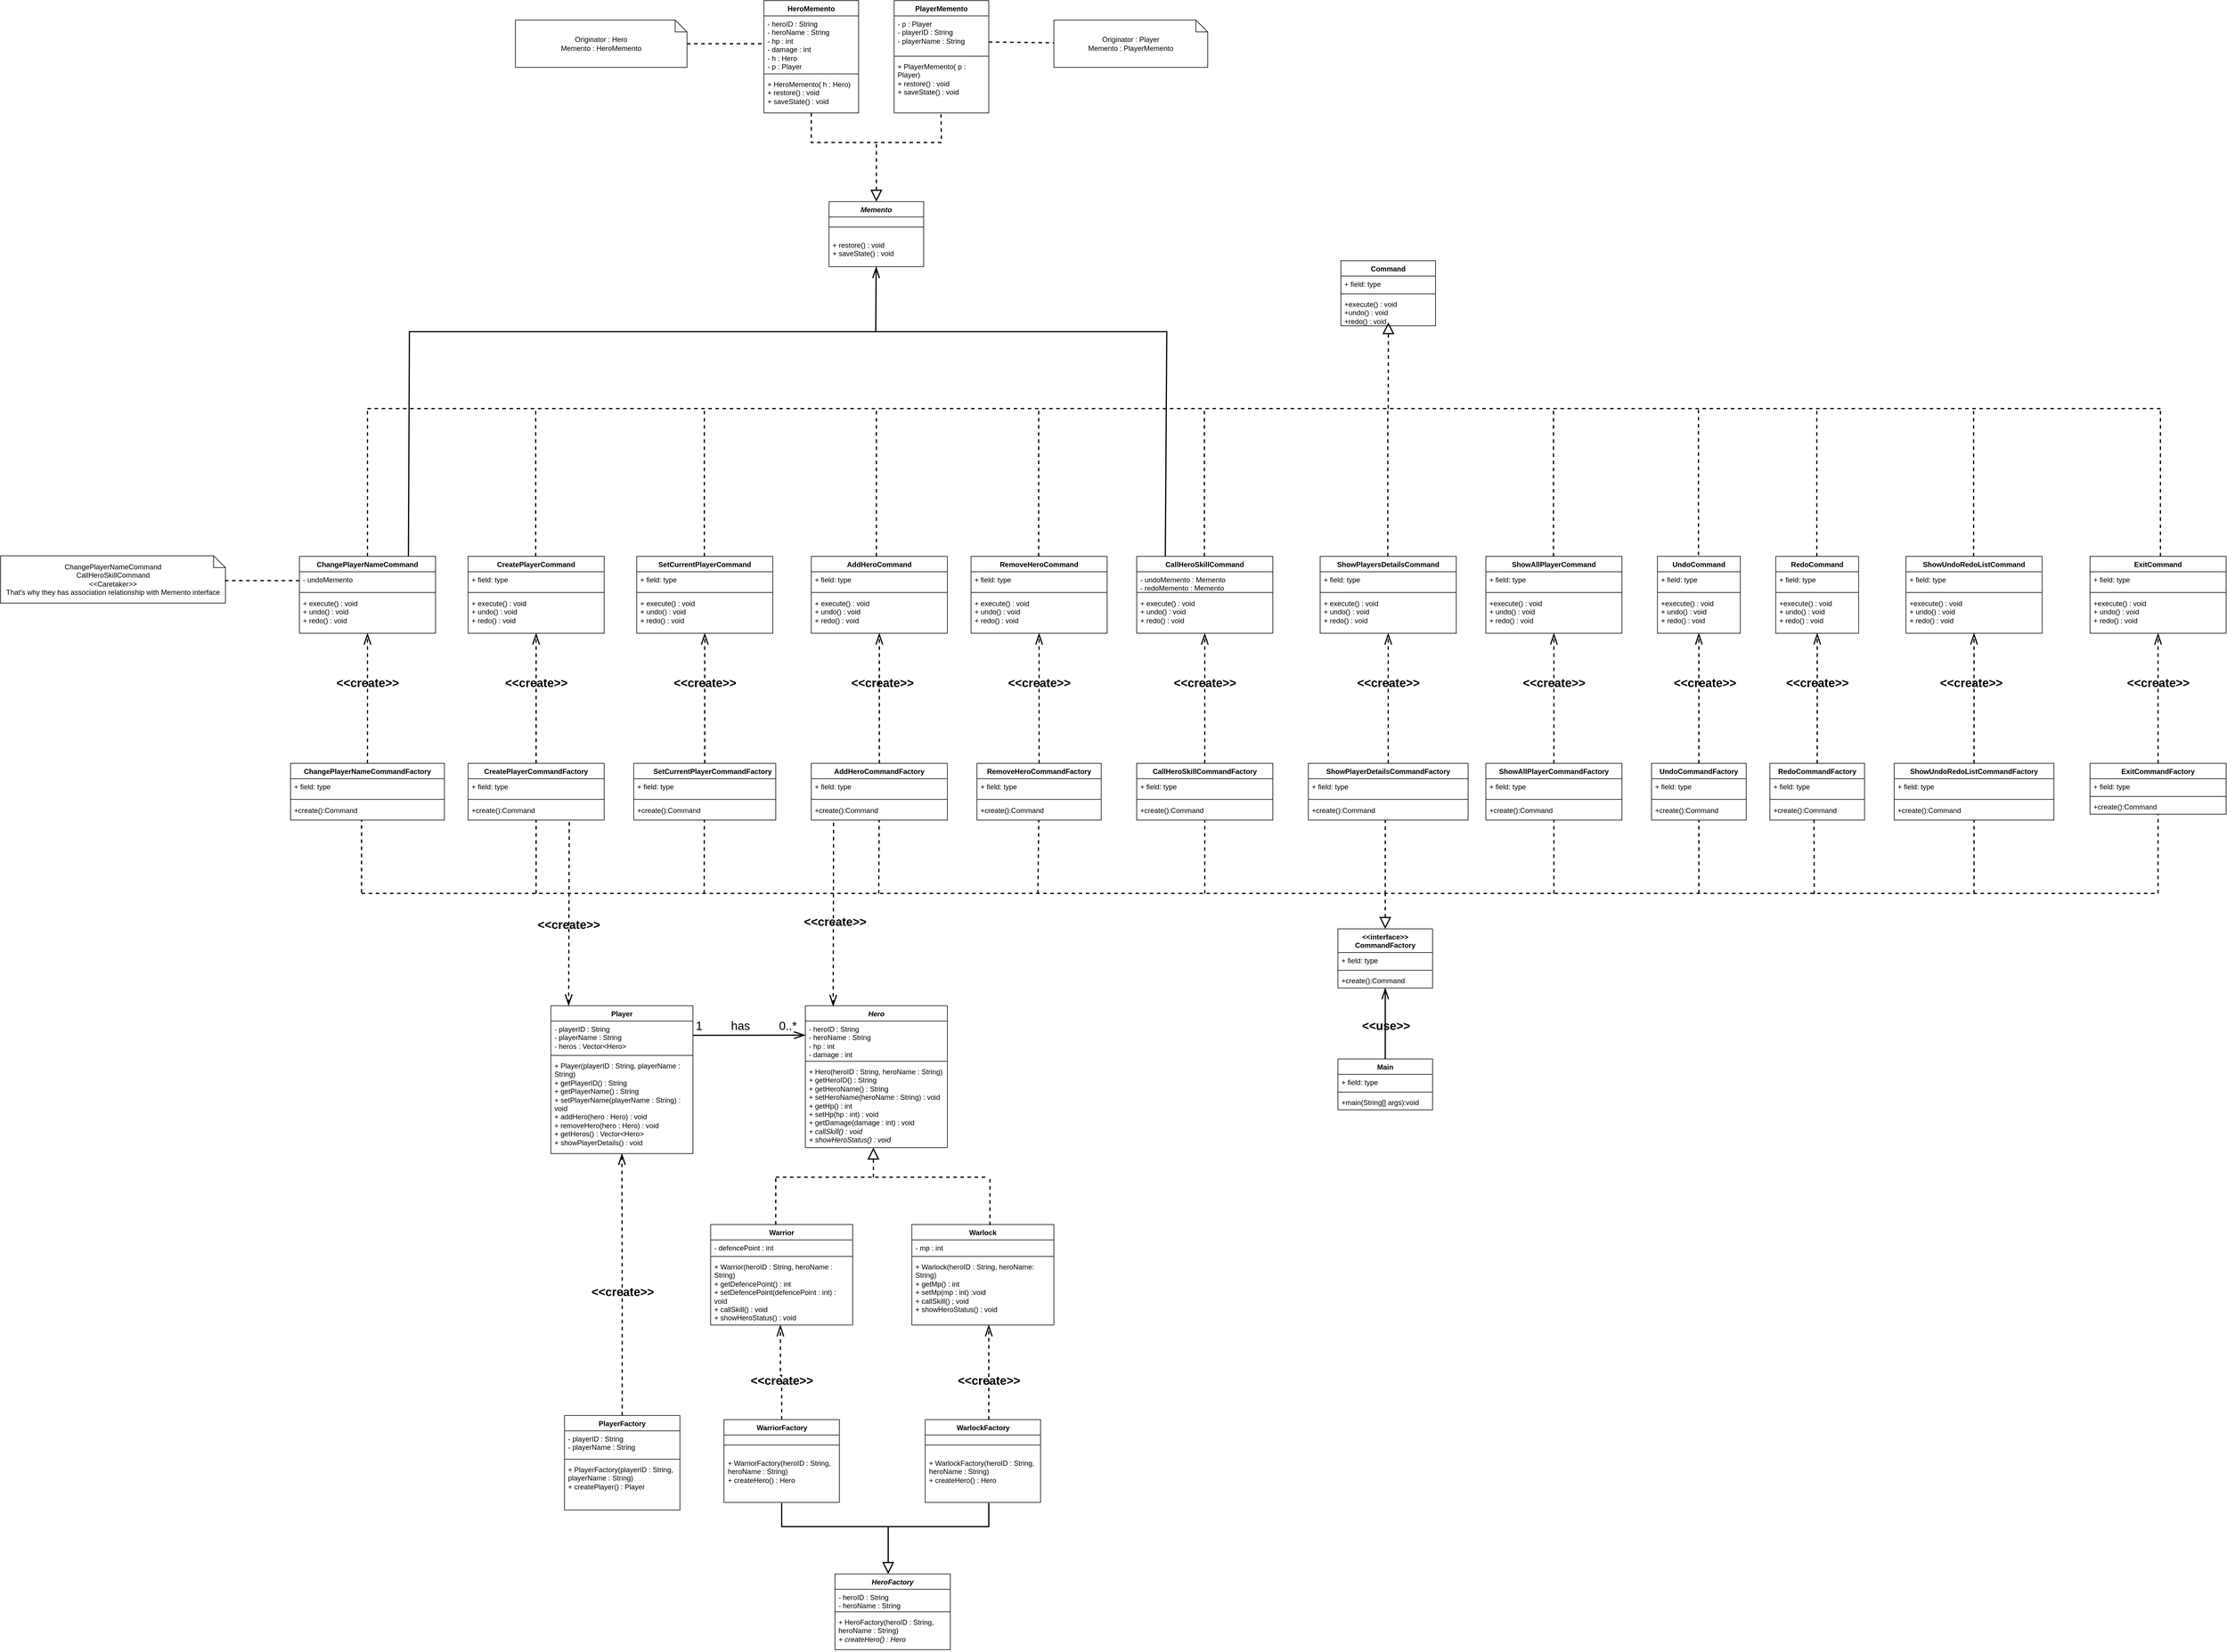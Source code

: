 <mxfile version="24.8.3">
  <diagram id="C5RBs43oDa-KdzZeNtuy" name="Page-1">
    <mxGraphModel dx="3050" dy="2062" grid="1" gridSize="10" guides="1" tooltips="1" connect="1" arrows="1" fold="1" page="1" pageScale="1" pageWidth="827" pageHeight="1169" math="0" shadow="0">
      <root>
        <mxCell id="WIyWlLk6GJQsqaUBKTNV-0" />
        <mxCell id="WIyWlLk6GJQsqaUBKTNV-1" parent="WIyWlLk6GJQsqaUBKTNV-0" />
        <mxCell id="0935TuHeCaS-1WZXopsR-0" value="Main" style="swimlane;fontStyle=1;align=center;verticalAlign=top;childLayout=stackLayout;horizontal=1;startSize=26;horizontalStack=0;resizeParent=1;resizeParentMax=0;resizeLast=0;collapsible=1;marginBottom=0;whiteSpace=wrap;html=1;" parent="WIyWlLk6GJQsqaUBKTNV-1" vertex="1">
          <mxGeometry x="-30" y="800" width="160" height="86" as="geometry" />
        </mxCell>
        <mxCell id="0935TuHeCaS-1WZXopsR-1" value="+ field: type" style="text;strokeColor=none;fillColor=none;align=left;verticalAlign=top;spacingLeft=4;spacingRight=4;overflow=hidden;rotatable=0;points=[[0,0.5],[1,0.5]];portConstraint=eastwest;whiteSpace=wrap;html=1;" parent="0935TuHeCaS-1WZXopsR-0" vertex="1">
          <mxGeometry y="26" width="160" height="26" as="geometry" />
        </mxCell>
        <mxCell id="0935TuHeCaS-1WZXopsR-2" value="" style="line;strokeWidth=1;fillColor=none;align=left;verticalAlign=middle;spacingTop=-1;spacingLeft=3;spacingRight=3;rotatable=0;labelPosition=right;points=[];portConstraint=eastwest;strokeColor=inherit;" parent="0935TuHeCaS-1WZXopsR-0" vertex="1">
          <mxGeometry y="52" width="160" height="8" as="geometry" />
        </mxCell>
        <mxCell id="0935TuHeCaS-1WZXopsR-3" value="+main(String[] args):void" style="text;strokeColor=none;fillColor=none;align=left;verticalAlign=top;spacingLeft=4;spacingRight=4;overflow=hidden;rotatable=0;points=[[0,0.5],[1,0.5]];portConstraint=eastwest;whiteSpace=wrap;html=1;" parent="0935TuHeCaS-1WZXopsR-0" vertex="1">
          <mxGeometry y="60" width="160" height="26" as="geometry" />
        </mxCell>
        <mxCell id="0935TuHeCaS-1WZXopsR-4" value="&amp;lt;&amp;lt;interface&amp;gt;&amp;gt;&lt;div&gt;CommandFactory&lt;/div&gt;" style="swimlane;fontStyle=1;align=center;verticalAlign=top;childLayout=stackLayout;horizontal=1;startSize=40;horizontalStack=0;resizeParent=1;resizeParentMax=0;resizeLast=0;collapsible=1;marginBottom=0;whiteSpace=wrap;html=1;" parent="WIyWlLk6GJQsqaUBKTNV-1" vertex="1">
          <mxGeometry x="-30" y="580" width="160" height="100" as="geometry" />
        </mxCell>
        <mxCell id="0935TuHeCaS-1WZXopsR-5" value="+ field: type" style="text;strokeColor=none;fillColor=none;align=left;verticalAlign=top;spacingLeft=4;spacingRight=4;overflow=hidden;rotatable=0;points=[[0,0.5],[1,0.5]];portConstraint=eastwest;whiteSpace=wrap;html=1;" parent="0935TuHeCaS-1WZXopsR-4" vertex="1">
          <mxGeometry y="40" width="160" height="26" as="geometry" />
        </mxCell>
        <mxCell id="0935TuHeCaS-1WZXopsR-6" value="" style="line;strokeWidth=1;fillColor=none;align=left;verticalAlign=middle;spacingTop=-1;spacingLeft=3;spacingRight=3;rotatable=0;labelPosition=right;points=[];portConstraint=eastwest;strokeColor=inherit;" parent="0935TuHeCaS-1WZXopsR-4" vertex="1">
          <mxGeometry y="66" width="160" height="8" as="geometry" />
        </mxCell>
        <mxCell id="0935TuHeCaS-1WZXopsR-7" value="+create():Command" style="text;strokeColor=none;fillColor=none;align=left;verticalAlign=top;spacingLeft=4;spacingRight=4;overflow=hidden;rotatable=0;points=[[0,0.5],[1,0.5]];portConstraint=eastwest;whiteSpace=wrap;html=1;" parent="0935TuHeCaS-1WZXopsR-4" vertex="1">
          <mxGeometry y="74" width="160" height="26" as="geometry" />
        </mxCell>
        <mxCell id="0935TuHeCaS-1WZXopsR-8" style="edgeStyle=orthogonalEdgeStyle;rounded=0;orthogonalLoop=1;jettySize=auto;html=1;exitX=0.5;exitY=0;exitDx=0;exitDy=0;entryX=0.5;entryY=1;entryDx=0;entryDy=0;entryPerimeter=0;strokeWidth=2;endArrow=openThin;endFill=0;endSize=15;" parent="WIyWlLk6GJQsqaUBKTNV-1" source="0935TuHeCaS-1WZXopsR-0" target="0935TuHeCaS-1WZXopsR-7" edge="1">
          <mxGeometry relative="1" as="geometry" />
        </mxCell>
        <mxCell id="NpN_3oIsCTOHhuz7XpSE-107" style="edgeStyle=orthogonalEdgeStyle;rounded=0;orthogonalLoop=1;jettySize=auto;html=1;exitX=0.5;exitY=0;exitDx=0;exitDy=0;strokeWidth=2;endSize=15;endArrow=openThin;endFill=0;dashed=1;" parent="WIyWlLk6GJQsqaUBKTNV-1" source="0935TuHeCaS-1WZXopsR-9" target="NpN_3oIsCTOHhuz7XpSE-80" edge="1">
          <mxGeometry relative="1" as="geometry" />
        </mxCell>
        <mxCell id="0935TuHeCaS-1WZXopsR-9" value="UndoCommandFactory" style="swimlane;fontStyle=1;align=center;verticalAlign=top;childLayout=stackLayout;horizontal=1;startSize=26;horizontalStack=0;resizeParent=1;resizeParentMax=0;resizeLast=0;collapsible=1;marginBottom=0;whiteSpace=wrap;html=1;" parent="WIyWlLk6GJQsqaUBKTNV-1" vertex="1">
          <mxGeometry x="500" y="300" width="160" height="96" as="geometry" />
        </mxCell>
        <mxCell id="0935TuHeCaS-1WZXopsR-10" value="+ field: type" style="text;strokeColor=none;fillColor=none;align=left;verticalAlign=top;spacingLeft=4;spacingRight=4;overflow=hidden;rotatable=0;points=[[0,0.5],[1,0.5]];portConstraint=eastwest;whiteSpace=wrap;html=1;" parent="0935TuHeCaS-1WZXopsR-9" vertex="1">
          <mxGeometry y="26" width="160" height="30" as="geometry" />
        </mxCell>
        <mxCell id="0935TuHeCaS-1WZXopsR-11" value="" style="line;strokeWidth=1;fillColor=none;align=left;verticalAlign=middle;spacingTop=-1;spacingLeft=3;spacingRight=3;rotatable=0;labelPosition=right;points=[];portConstraint=eastwest;strokeColor=inherit;" parent="0935TuHeCaS-1WZXopsR-9" vertex="1">
          <mxGeometry y="56" width="160" height="10" as="geometry" />
        </mxCell>
        <mxCell id="0935TuHeCaS-1WZXopsR-12" value="+create():Command" style="text;strokeColor=none;fillColor=none;align=left;verticalAlign=top;spacingLeft=4;spacingRight=4;overflow=hidden;rotatable=0;points=[[0,0.5],[1,0.5]];portConstraint=eastwest;whiteSpace=wrap;html=1;" parent="0935TuHeCaS-1WZXopsR-9" vertex="1">
          <mxGeometry y="66" width="160" height="30" as="geometry" />
        </mxCell>
        <mxCell id="NpN_3oIsCTOHhuz7XpSE-108" style="edgeStyle=orthogonalEdgeStyle;rounded=0;orthogonalLoop=1;jettySize=auto;html=1;exitX=0.5;exitY=0;exitDx=0;exitDy=0;strokeWidth=2;endSize=15;dashed=1;endArrow=openThin;endFill=0;" parent="WIyWlLk6GJQsqaUBKTNV-1" source="0935TuHeCaS-1WZXopsR-13" target="NpN_3oIsCTOHhuz7XpSE-85" edge="1">
          <mxGeometry relative="1" as="geometry" />
        </mxCell>
        <mxCell id="0935TuHeCaS-1WZXopsR-13" value="RedoCommandFactory" style="swimlane;fontStyle=1;align=center;verticalAlign=top;childLayout=stackLayout;horizontal=1;startSize=26;horizontalStack=0;resizeParent=1;resizeParentMax=0;resizeLast=0;collapsible=1;marginBottom=0;whiteSpace=wrap;html=1;" parent="WIyWlLk6GJQsqaUBKTNV-1" vertex="1">
          <mxGeometry x="700" y="300" width="160" height="96" as="geometry" />
        </mxCell>
        <mxCell id="0935TuHeCaS-1WZXopsR-14" value="+ field: type" style="text;strokeColor=none;fillColor=none;align=left;verticalAlign=top;spacingLeft=4;spacingRight=4;overflow=hidden;rotatable=0;points=[[0,0.5],[1,0.5]];portConstraint=eastwest;whiteSpace=wrap;html=1;" parent="0935TuHeCaS-1WZXopsR-13" vertex="1">
          <mxGeometry y="26" width="160" height="30" as="geometry" />
        </mxCell>
        <mxCell id="0935TuHeCaS-1WZXopsR-15" value="" style="line;strokeWidth=1;fillColor=none;align=left;verticalAlign=middle;spacingTop=-1;spacingLeft=3;spacingRight=3;rotatable=0;labelPosition=right;points=[];portConstraint=eastwest;strokeColor=inherit;" parent="0935TuHeCaS-1WZXopsR-13" vertex="1">
          <mxGeometry y="56" width="160" height="10" as="geometry" />
        </mxCell>
        <mxCell id="0935TuHeCaS-1WZXopsR-16" value="+create():Command" style="text;strokeColor=none;fillColor=none;align=left;verticalAlign=top;spacingLeft=4;spacingRight=4;overflow=hidden;rotatable=0;points=[[0,0.5],[1,0.5]];portConstraint=eastwest;whiteSpace=wrap;html=1;" parent="0935TuHeCaS-1WZXopsR-13" vertex="1">
          <mxGeometry y="66" width="160" height="30" as="geometry" />
        </mxCell>
        <mxCell id="NpN_3oIsCTOHhuz7XpSE-103" style="edgeStyle=orthogonalEdgeStyle;rounded=0;orthogonalLoop=1;jettySize=auto;html=1;exitX=0.5;exitY=0;exitDx=0;exitDy=0;strokeWidth=2;endSize=15;endArrow=openThin;endFill=0;dashed=1;" parent="WIyWlLk6GJQsqaUBKTNV-1" source="0935TuHeCaS-1WZXopsR-17" target="NpN_3oIsCTOHhuz7XpSE-64" edge="1">
          <mxGeometry relative="1" as="geometry" />
        </mxCell>
        <mxCell id="0935TuHeCaS-1WZXopsR-17" value="RemoveHeroCommandFactory" style="swimlane;fontStyle=1;align=center;verticalAlign=top;childLayout=stackLayout;horizontal=1;startSize=26;horizontalStack=0;resizeParent=1;resizeParentMax=0;resizeLast=0;collapsible=1;marginBottom=0;whiteSpace=wrap;html=1;" parent="WIyWlLk6GJQsqaUBKTNV-1" vertex="1">
          <mxGeometry x="-640" y="300" width="210" height="96" as="geometry" />
        </mxCell>
        <mxCell id="0935TuHeCaS-1WZXopsR-18" value="+ field: type" style="text;strokeColor=none;fillColor=none;align=left;verticalAlign=top;spacingLeft=4;spacingRight=4;overflow=hidden;rotatable=0;points=[[0,0.5],[1,0.5]];portConstraint=eastwest;whiteSpace=wrap;html=1;" parent="0935TuHeCaS-1WZXopsR-17" vertex="1">
          <mxGeometry y="26" width="210" height="30" as="geometry" />
        </mxCell>
        <mxCell id="0935TuHeCaS-1WZXopsR-19" value="" style="line;strokeWidth=1;fillColor=none;align=left;verticalAlign=middle;spacingTop=-1;spacingLeft=3;spacingRight=3;rotatable=0;labelPosition=right;points=[];portConstraint=eastwest;strokeColor=inherit;" parent="0935TuHeCaS-1WZXopsR-17" vertex="1">
          <mxGeometry y="56" width="210" height="10" as="geometry" />
        </mxCell>
        <mxCell id="0935TuHeCaS-1WZXopsR-20" value="+create():Command" style="text;strokeColor=none;fillColor=none;align=left;verticalAlign=top;spacingLeft=4;spacingRight=4;overflow=hidden;rotatable=0;points=[[0,0.5],[1,0.5]];portConstraint=eastwest;whiteSpace=wrap;html=1;" parent="0935TuHeCaS-1WZXopsR-17" vertex="1">
          <mxGeometry y="66" width="210" height="30" as="geometry" />
        </mxCell>
        <mxCell id="NpN_3oIsCTOHhuz7XpSE-104" style="edgeStyle=orthogonalEdgeStyle;rounded=0;orthogonalLoop=1;jettySize=auto;html=1;exitX=0.5;exitY=0;exitDx=0;exitDy=0;strokeWidth=2;endArrow=openThin;endFill=0;dashed=1;endSize=15;" parent="WIyWlLk6GJQsqaUBKTNV-1" source="0935TuHeCaS-1WZXopsR-21" target="NpN_3oIsCTOHhuz7XpSE-68" edge="1">
          <mxGeometry relative="1" as="geometry" />
        </mxCell>
        <mxCell id="0935TuHeCaS-1WZXopsR-21" value="CallHeroSkillCommandFactory" style="swimlane;fontStyle=1;align=center;verticalAlign=top;childLayout=stackLayout;horizontal=1;startSize=26;horizontalStack=0;resizeParent=1;resizeParentMax=0;resizeLast=0;collapsible=1;marginBottom=0;whiteSpace=wrap;html=1;" parent="WIyWlLk6GJQsqaUBKTNV-1" vertex="1">
          <mxGeometry x="-370" y="300" width="230" height="96" as="geometry" />
        </mxCell>
        <mxCell id="0935TuHeCaS-1WZXopsR-22" value="+ field: type" style="text;strokeColor=none;fillColor=none;align=left;verticalAlign=top;spacingLeft=4;spacingRight=4;overflow=hidden;rotatable=0;points=[[0,0.5],[1,0.5]];portConstraint=eastwest;whiteSpace=wrap;html=1;" parent="0935TuHeCaS-1WZXopsR-21" vertex="1">
          <mxGeometry y="26" width="230" height="30" as="geometry" />
        </mxCell>
        <mxCell id="0935TuHeCaS-1WZXopsR-23" value="" style="line;strokeWidth=1;fillColor=none;align=left;verticalAlign=middle;spacingTop=-1;spacingLeft=3;spacingRight=3;rotatable=0;labelPosition=right;points=[];portConstraint=eastwest;strokeColor=inherit;" parent="0935TuHeCaS-1WZXopsR-21" vertex="1">
          <mxGeometry y="56" width="230" height="10" as="geometry" />
        </mxCell>
        <mxCell id="0935TuHeCaS-1WZXopsR-24" value="+create():Command" style="text;strokeColor=none;fillColor=none;align=left;verticalAlign=top;spacingLeft=4;spacingRight=4;overflow=hidden;rotatable=0;points=[[0,0.5],[1,0.5]];portConstraint=eastwest;whiteSpace=wrap;html=1;" parent="0935TuHeCaS-1WZXopsR-21" vertex="1">
          <mxGeometry y="66" width="230" height="30" as="geometry" />
        </mxCell>
        <mxCell id="NpN_3oIsCTOHhuz7XpSE-98" style="edgeStyle=orthogonalEdgeStyle;rounded=0;orthogonalLoop=1;jettySize=auto;html=1;exitX=0.5;exitY=0;exitDx=0;exitDy=0;dashed=1;endArrow=openThin;endFill=0;strokeWidth=2;startSize=6;endSize=15;" parent="WIyWlLk6GJQsqaUBKTNV-1" source="0935TuHeCaS-1WZXopsR-25" target="NpN_3oIsCTOHhuz7XpSE-48" edge="1">
          <mxGeometry relative="1" as="geometry" />
        </mxCell>
        <mxCell id="0935TuHeCaS-1WZXopsR-25" value="ChangePlayerNameCommandFactory" style="swimlane;fontStyle=1;align=center;verticalAlign=top;childLayout=stackLayout;horizontal=1;startSize=26;horizontalStack=0;resizeParent=1;resizeParentMax=0;resizeLast=0;collapsible=1;marginBottom=0;whiteSpace=wrap;html=1;" parent="WIyWlLk6GJQsqaUBKTNV-1" vertex="1">
          <mxGeometry x="-1800" y="300" width="260" height="96" as="geometry" />
        </mxCell>
        <mxCell id="0935TuHeCaS-1WZXopsR-26" value="+ field: type" style="text;strokeColor=none;fillColor=none;align=left;verticalAlign=top;spacingLeft=4;spacingRight=4;overflow=hidden;rotatable=0;points=[[0,0.5],[1,0.5]];portConstraint=eastwest;whiteSpace=wrap;html=1;" parent="0935TuHeCaS-1WZXopsR-25" vertex="1">
          <mxGeometry y="26" width="260" height="30" as="geometry" />
        </mxCell>
        <mxCell id="0935TuHeCaS-1WZXopsR-27" value="" style="line;strokeWidth=1;fillColor=none;align=left;verticalAlign=middle;spacingTop=-1;spacingLeft=3;spacingRight=3;rotatable=0;labelPosition=right;points=[];portConstraint=eastwest;strokeColor=inherit;" parent="0935TuHeCaS-1WZXopsR-25" vertex="1">
          <mxGeometry y="56" width="260" height="10" as="geometry" />
        </mxCell>
        <mxCell id="0935TuHeCaS-1WZXopsR-28" value="+create():Command" style="text;strokeColor=none;fillColor=none;align=left;verticalAlign=top;spacingLeft=4;spacingRight=4;overflow=hidden;rotatable=0;points=[[0,0.5],[1,0.5]];portConstraint=eastwest;whiteSpace=wrap;html=1;" parent="0935TuHeCaS-1WZXopsR-25" vertex="1">
          <mxGeometry y="66" width="260" height="30" as="geometry" />
        </mxCell>
        <mxCell id="NpN_3oIsCTOHhuz7XpSE-100" style="edgeStyle=orthogonalEdgeStyle;rounded=0;orthogonalLoop=1;jettySize=auto;html=1;exitX=0.5;exitY=0;exitDx=0;exitDy=0;dashed=1;strokeWidth=2;endSize=15;endArrow=openThin;endFill=0;" parent="WIyWlLk6GJQsqaUBKTNV-1" source="0935TuHeCaS-1WZXopsR-29" target="NpN_3oIsCTOHhuz7XpSE-52" edge="1">
          <mxGeometry relative="1" as="geometry" />
        </mxCell>
        <mxCell id="0935TuHeCaS-1WZXopsR-29" value="CreatePlayerCommandFactory" style="swimlane;fontStyle=1;align=center;verticalAlign=top;childLayout=stackLayout;horizontal=1;startSize=26;horizontalStack=0;resizeParent=1;resizeParentMax=0;resizeLast=0;collapsible=1;marginBottom=0;whiteSpace=wrap;html=1;" parent="WIyWlLk6GJQsqaUBKTNV-1" vertex="1">
          <mxGeometry x="-1500" y="300" width="230" height="96" as="geometry" />
        </mxCell>
        <mxCell id="0935TuHeCaS-1WZXopsR-30" value="+ field: type" style="text;strokeColor=none;fillColor=none;align=left;verticalAlign=top;spacingLeft=4;spacingRight=4;overflow=hidden;rotatable=0;points=[[0,0.5],[1,0.5]];portConstraint=eastwest;whiteSpace=wrap;html=1;" parent="0935TuHeCaS-1WZXopsR-29" vertex="1">
          <mxGeometry y="26" width="230" height="30" as="geometry" />
        </mxCell>
        <mxCell id="0935TuHeCaS-1WZXopsR-31" value="" style="line;strokeWidth=1;fillColor=none;align=left;verticalAlign=middle;spacingTop=-1;spacingLeft=3;spacingRight=3;rotatable=0;labelPosition=right;points=[];portConstraint=eastwest;strokeColor=inherit;" parent="0935TuHeCaS-1WZXopsR-29" vertex="1">
          <mxGeometry y="56" width="230" height="10" as="geometry" />
        </mxCell>
        <mxCell id="0935TuHeCaS-1WZXopsR-32" value="+create():Command" style="text;strokeColor=none;fillColor=none;align=left;verticalAlign=top;spacingLeft=4;spacingRight=4;overflow=hidden;rotatable=0;points=[[0,0.5],[1,0.5]];portConstraint=eastwest;whiteSpace=wrap;html=1;" parent="0935TuHeCaS-1WZXopsR-29" vertex="1">
          <mxGeometry y="66" width="230" height="30" as="geometry" />
        </mxCell>
        <mxCell id="NpN_3oIsCTOHhuz7XpSE-102" style="edgeStyle=orthogonalEdgeStyle;rounded=0;orthogonalLoop=1;jettySize=auto;html=1;exitX=0.5;exitY=0;exitDx=0;exitDy=0;strokeWidth=2;endArrow=openThin;endFill=0;endSize=15;dashed=1;" parent="WIyWlLk6GJQsqaUBKTNV-1" source="NpN_3oIsCTOHhuz7XpSE-4" target="NpN_3oIsCTOHhuz7XpSE-60" edge="1">
          <mxGeometry relative="1" as="geometry" />
        </mxCell>
        <mxCell id="NpN_3oIsCTOHhuz7XpSE-4" value="AddHeroCommandFactory" style="swimlane;fontStyle=1;align=center;verticalAlign=top;childLayout=stackLayout;horizontal=1;startSize=26;horizontalStack=0;resizeParent=1;resizeParentMax=0;resizeLast=0;collapsible=1;marginBottom=0;whiteSpace=wrap;html=1;" parent="WIyWlLk6GJQsqaUBKTNV-1" vertex="1">
          <mxGeometry x="-920" y="300" width="230" height="96" as="geometry" />
        </mxCell>
        <mxCell id="NpN_3oIsCTOHhuz7XpSE-5" value="+ field: type" style="text;strokeColor=none;fillColor=none;align=left;verticalAlign=top;spacingLeft=4;spacingRight=4;overflow=hidden;rotatable=0;points=[[0,0.5],[1,0.5]];portConstraint=eastwest;whiteSpace=wrap;html=1;" parent="NpN_3oIsCTOHhuz7XpSE-4" vertex="1">
          <mxGeometry y="26" width="230" height="30" as="geometry" />
        </mxCell>
        <mxCell id="NpN_3oIsCTOHhuz7XpSE-6" value="" style="line;strokeWidth=1;fillColor=none;align=left;verticalAlign=middle;spacingTop=-1;spacingLeft=3;spacingRight=3;rotatable=0;labelPosition=right;points=[];portConstraint=eastwest;strokeColor=inherit;" parent="NpN_3oIsCTOHhuz7XpSE-4" vertex="1">
          <mxGeometry y="56" width="230" height="10" as="geometry" />
        </mxCell>
        <mxCell id="NpN_3oIsCTOHhuz7XpSE-7" value="+create():Command" style="text;strokeColor=none;fillColor=none;align=left;verticalAlign=top;spacingLeft=4;spacingRight=4;overflow=hidden;rotatable=0;points=[[0,0.5],[1,0.5]];portConstraint=eastwest;whiteSpace=wrap;html=1;" parent="NpN_3oIsCTOHhuz7XpSE-4" vertex="1">
          <mxGeometry y="66" width="230" height="30" as="geometry" />
        </mxCell>
        <mxCell id="NpN_3oIsCTOHhuz7XpSE-105" style="edgeStyle=orthogonalEdgeStyle;rounded=0;orthogonalLoop=1;jettySize=auto;html=1;exitX=0.5;exitY=0;exitDx=0;exitDy=0;dashed=1;endArrow=openThin;endFill=0;strokeWidth=2;endSize=15;" parent="WIyWlLk6GJQsqaUBKTNV-1" source="NpN_3oIsCTOHhuz7XpSE-8" target="NpN_3oIsCTOHhuz7XpSE-72" edge="1">
          <mxGeometry relative="1" as="geometry" />
        </mxCell>
        <mxCell id="NpN_3oIsCTOHhuz7XpSE-8" value="ShowPlayerDetailsCommandFactory" style="swimlane;fontStyle=1;align=center;verticalAlign=top;childLayout=stackLayout;horizontal=1;startSize=26;horizontalStack=0;resizeParent=1;resizeParentMax=0;resizeLast=0;collapsible=1;marginBottom=0;whiteSpace=wrap;html=1;" parent="WIyWlLk6GJQsqaUBKTNV-1" vertex="1">
          <mxGeometry x="-80" y="300" width="270" height="96" as="geometry" />
        </mxCell>
        <mxCell id="NpN_3oIsCTOHhuz7XpSE-9" value="+ field: type" style="text;strokeColor=none;fillColor=none;align=left;verticalAlign=top;spacingLeft=4;spacingRight=4;overflow=hidden;rotatable=0;points=[[0,0.5],[1,0.5]];portConstraint=eastwest;whiteSpace=wrap;html=1;" parent="NpN_3oIsCTOHhuz7XpSE-8" vertex="1">
          <mxGeometry y="26" width="270" height="30" as="geometry" />
        </mxCell>
        <mxCell id="NpN_3oIsCTOHhuz7XpSE-10" value="" style="line;strokeWidth=1;fillColor=none;align=left;verticalAlign=middle;spacingTop=-1;spacingLeft=3;spacingRight=3;rotatable=0;labelPosition=right;points=[];portConstraint=eastwest;strokeColor=inherit;" parent="NpN_3oIsCTOHhuz7XpSE-8" vertex="1">
          <mxGeometry y="56" width="270" height="10" as="geometry" />
        </mxCell>
        <mxCell id="NpN_3oIsCTOHhuz7XpSE-11" value="+create():Command" style="text;strokeColor=none;fillColor=none;align=left;verticalAlign=top;spacingLeft=4;spacingRight=4;overflow=hidden;rotatable=0;points=[[0,0.5],[1,0.5]];portConstraint=eastwest;whiteSpace=wrap;html=1;" parent="NpN_3oIsCTOHhuz7XpSE-8" vertex="1">
          <mxGeometry y="66" width="270" height="30" as="geometry" />
        </mxCell>
        <mxCell id="NpN_3oIsCTOHhuz7XpSE-106" style="edgeStyle=orthogonalEdgeStyle;rounded=0;orthogonalLoop=1;jettySize=auto;html=1;exitX=0.5;exitY=0;exitDx=0;exitDy=0;dashed=1;strokeWidth=2;endSize=15;endArrow=openThin;endFill=0;" parent="WIyWlLk6GJQsqaUBKTNV-1" source="NpN_3oIsCTOHhuz7XpSE-12" target="NpN_3oIsCTOHhuz7XpSE-76" edge="1">
          <mxGeometry relative="1" as="geometry" />
        </mxCell>
        <mxCell id="NpN_3oIsCTOHhuz7XpSE-12" value="ShowAllPlayerCommandFactory" style="swimlane;fontStyle=1;align=center;verticalAlign=top;childLayout=stackLayout;horizontal=1;startSize=26;horizontalStack=0;resizeParent=1;resizeParentMax=0;resizeLast=0;collapsible=1;marginBottom=0;whiteSpace=wrap;html=1;" parent="WIyWlLk6GJQsqaUBKTNV-1" vertex="1">
          <mxGeometry x="220" y="300" width="230" height="96" as="geometry" />
        </mxCell>
        <mxCell id="NpN_3oIsCTOHhuz7XpSE-13" value="+ field: type" style="text;strokeColor=none;fillColor=none;align=left;verticalAlign=top;spacingLeft=4;spacingRight=4;overflow=hidden;rotatable=0;points=[[0,0.5],[1,0.5]];portConstraint=eastwest;whiteSpace=wrap;html=1;" parent="NpN_3oIsCTOHhuz7XpSE-12" vertex="1">
          <mxGeometry y="26" width="230" height="30" as="geometry" />
        </mxCell>
        <mxCell id="NpN_3oIsCTOHhuz7XpSE-14" value="" style="line;strokeWidth=1;fillColor=none;align=left;verticalAlign=middle;spacingTop=-1;spacingLeft=3;spacingRight=3;rotatable=0;labelPosition=right;points=[];portConstraint=eastwest;strokeColor=inherit;" parent="NpN_3oIsCTOHhuz7XpSE-12" vertex="1">
          <mxGeometry y="56" width="230" height="10" as="geometry" />
        </mxCell>
        <mxCell id="NpN_3oIsCTOHhuz7XpSE-15" value="+create():Command" style="text;strokeColor=none;fillColor=none;align=left;verticalAlign=top;spacingLeft=4;spacingRight=4;overflow=hidden;rotatable=0;points=[[0,0.5],[1,0.5]];portConstraint=eastwest;whiteSpace=wrap;html=1;" parent="NpN_3oIsCTOHhuz7XpSE-12" vertex="1">
          <mxGeometry y="66" width="230" height="30" as="geometry" />
        </mxCell>
        <mxCell id="NpN_3oIsCTOHhuz7XpSE-101" style="edgeStyle=orthogonalEdgeStyle;rounded=0;orthogonalLoop=1;jettySize=auto;html=1;exitX=0.5;exitY=0;exitDx=0;exitDy=0;strokeWidth=2;dashed=1;endArrow=openThin;endFill=0;endSize=15;" parent="WIyWlLk6GJQsqaUBKTNV-1" source="NpN_3oIsCTOHhuz7XpSE-16" target="NpN_3oIsCTOHhuz7XpSE-56" edge="1">
          <mxGeometry relative="1" as="geometry" />
        </mxCell>
        <mxCell id="NpN_3oIsCTOHhuz7XpSE-16" value="&lt;span style=&quot;white-space: pre;&quot;&gt;&#x9;SetCurrent&lt;/span&gt;PlayerCommandFactory" style="swimlane;fontStyle=1;align=center;verticalAlign=top;childLayout=stackLayout;horizontal=1;startSize=26;horizontalStack=0;resizeParent=1;resizeParentMax=0;resizeLast=0;collapsible=1;marginBottom=0;whiteSpace=wrap;html=1;" parent="WIyWlLk6GJQsqaUBKTNV-1" vertex="1">
          <mxGeometry x="-1220" y="300" width="240" height="96" as="geometry" />
        </mxCell>
        <mxCell id="NpN_3oIsCTOHhuz7XpSE-17" value="+ field: type" style="text;strokeColor=none;fillColor=none;align=left;verticalAlign=top;spacingLeft=4;spacingRight=4;overflow=hidden;rotatable=0;points=[[0,0.5],[1,0.5]];portConstraint=eastwest;whiteSpace=wrap;html=1;" parent="NpN_3oIsCTOHhuz7XpSE-16" vertex="1">
          <mxGeometry y="26" width="240" height="30" as="geometry" />
        </mxCell>
        <mxCell id="NpN_3oIsCTOHhuz7XpSE-18" value="" style="line;strokeWidth=1;fillColor=none;align=left;verticalAlign=middle;spacingTop=-1;spacingLeft=3;spacingRight=3;rotatable=0;labelPosition=right;points=[];portConstraint=eastwest;strokeColor=inherit;" parent="NpN_3oIsCTOHhuz7XpSE-16" vertex="1">
          <mxGeometry y="56" width="240" height="10" as="geometry" />
        </mxCell>
        <mxCell id="NpN_3oIsCTOHhuz7XpSE-19" value="+create():Command" style="text;strokeColor=none;fillColor=none;align=left;verticalAlign=top;spacingLeft=4;spacingRight=4;overflow=hidden;rotatable=0;points=[[0,0.5],[1,0.5]];portConstraint=eastwest;whiteSpace=wrap;html=1;" parent="NpN_3oIsCTOHhuz7XpSE-16" vertex="1">
          <mxGeometry y="66" width="240" height="30" as="geometry" />
        </mxCell>
        <mxCell id="NpN_3oIsCTOHhuz7XpSE-109" style="edgeStyle=orthogonalEdgeStyle;rounded=0;orthogonalLoop=1;jettySize=auto;html=1;exitX=0.5;exitY=0;exitDx=0;exitDy=0;strokeWidth=2;endSize=15;endArrow=openThin;endFill=0;dashed=1;" parent="WIyWlLk6GJQsqaUBKTNV-1" source="NpN_3oIsCTOHhuz7XpSE-24" target="NpN_3oIsCTOHhuz7XpSE-89" edge="1">
          <mxGeometry relative="1" as="geometry" />
        </mxCell>
        <mxCell id="NpN_3oIsCTOHhuz7XpSE-24" value="ShowUndoRedoListCommandFactory" style="swimlane;fontStyle=1;align=center;verticalAlign=top;childLayout=stackLayout;horizontal=1;startSize=26;horizontalStack=0;resizeParent=1;resizeParentMax=0;resizeLast=0;collapsible=1;marginBottom=0;whiteSpace=wrap;html=1;" parent="WIyWlLk6GJQsqaUBKTNV-1" vertex="1">
          <mxGeometry x="910" y="300" width="270" height="96" as="geometry" />
        </mxCell>
        <mxCell id="NpN_3oIsCTOHhuz7XpSE-25" value="+ field: type" style="text;strokeColor=none;fillColor=none;align=left;verticalAlign=top;spacingLeft=4;spacingRight=4;overflow=hidden;rotatable=0;points=[[0,0.5],[1,0.5]];portConstraint=eastwest;whiteSpace=wrap;html=1;" parent="NpN_3oIsCTOHhuz7XpSE-24" vertex="1">
          <mxGeometry y="26" width="270" height="30" as="geometry" />
        </mxCell>
        <mxCell id="NpN_3oIsCTOHhuz7XpSE-26" value="" style="line;strokeWidth=1;fillColor=none;align=left;verticalAlign=middle;spacingTop=-1;spacingLeft=3;spacingRight=3;rotatable=0;labelPosition=right;points=[];portConstraint=eastwest;strokeColor=inherit;" parent="NpN_3oIsCTOHhuz7XpSE-24" vertex="1">
          <mxGeometry y="56" width="270" height="10" as="geometry" />
        </mxCell>
        <mxCell id="NpN_3oIsCTOHhuz7XpSE-27" value="+create():Command" style="text;strokeColor=none;fillColor=none;align=left;verticalAlign=top;spacingLeft=4;spacingRight=4;overflow=hidden;rotatable=0;points=[[0,0.5],[1,0.5]];portConstraint=eastwest;whiteSpace=wrap;html=1;" parent="NpN_3oIsCTOHhuz7XpSE-24" vertex="1">
          <mxGeometry y="66" width="270" height="30" as="geometry" />
        </mxCell>
        <mxCell id="NpN_3oIsCTOHhuz7XpSE-110" style="edgeStyle=orthogonalEdgeStyle;rounded=0;orthogonalLoop=1;jettySize=auto;html=1;exitX=0.5;exitY=0;exitDx=0;exitDy=0;strokeWidth=2;startSize=6;endArrow=openThin;endFill=0;endSize=15;dashed=1;" parent="WIyWlLk6GJQsqaUBKTNV-1" source="NpN_3oIsCTOHhuz7XpSE-28" target="NpN_3oIsCTOHhuz7XpSE-93" edge="1">
          <mxGeometry relative="1" as="geometry" />
        </mxCell>
        <mxCell id="NpN_3oIsCTOHhuz7XpSE-28" value="ExitCommandFactory" style="swimlane;fontStyle=1;align=center;verticalAlign=top;childLayout=stackLayout;horizontal=1;startSize=26;horizontalStack=0;resizeParent=1;resizeParentMax=0;resizeLast=0;collapsible=1;marginBottom=0;whiteSpace=wrap;html=1;" parent="WIyWlLk6GJQsqaUBKTNV-1" vertex="1">
          <mxGeometry x="1241" y="300" width="230" height="86" as="geometry" />
        </mxCell>
        <mxCell id="NpN_3oIsCTOHhuz7XpSE-29" value="+ field: type" style="text;strokeColor=none;fillColor=none;align=left;verticalAlign=top;spacingLeft=4;spacingRight=4;overflow=hidden;rotatable=0;points=[[0,0.5],[1,0.5]];portConstraint=eastwest;whiteSpace=wrap;html=1;" parent="NpN_3oIsCTOHhuz7XpSE-28" vertex="1">
          <mxGeometry y="26" width="230" height="26" as="geometry" />
        </mxCell>
        <mxCell id="NpN_3oIsCTOHhuz7XpSE-30" value="" style="line;strokeWidth=1;fillColor=none;align=left;verticalAlign=middle;spacingTop=-1;spacingLeft=3;spacingRight=3;rotatable=0;labelPosition=right;points=[];portConstraint=eastwest;strokeColor=inherit;" parent="NpN_3oIsCTOHhuz7XpSE-28" vertex="1">
          <mxGeometry y="52" width="230" height="8" as="geometry" />
        </mxCell>
        <mxCell id="NpN_3oIsCTOHhuz7XpSE-31" value="+create():Command" style="text;strokeColor=none;fillColor=none;align=left;verticalAlign=top;spacingLeft=4;spacingRight=4;overflow=hidden;rotatable=0;points=[[0,0.5],[1,0.5]];portConstraint=eastwest;whiteSpace=wrap;html=1;" parent="NpN_3oIsCTOHhuz7XpSE-28" vertex="1">
          <mxGeometry y="60" width="230" height="26" as="geometry" />
        </mxCell>
        <mxCell id="NpN_3oIsCTOHhuz7XpSE-33" value="" style="endArrow=none;dashed=1;html=1;rounded=0;strokeWidth=2;" parent="WIyWlLk6GJQsqaUBKTNV-1" edge="1">
          <mxGeometry width="50" height="50" relative="1" as="geometry">
            <mxPoint x="-1680" y="520" as="sourcePoint" />
            <mxPoint x="1350" y="520" as="targetPoint" />
          </mxGeometry>
        </mxCell>
        <mxCell id="NpN_3oIsCTOHhuz7XpSE-34" value="" style="endArrow=none;dashed=1;html=1;rounded=0;entryX=0.5;entryY=1.041;entryDx=0;entryDy=0;entryPerimeter=0;strokeWidth=2;" parent="WIyWlLk6GJQsqaUBKTNV-1" edge="1">
          <mxGeometry width="50" height="50" relative="1" as="geometry">
            <mxPoint x="-1680" y="518.77" as="sourcePoint" />
            <mxPoint x="-1680" y="396" as="targetPoint" />
          </mxGeometry>
        </mxCell>
        <mxCell id="NpN_3oIsCTOHhuz7XpSE-36" value="" style="endArrow=none;dashed=1;html=1;rounded=0;strokeWidth=2;" parent="WIyWlLk6GJQsqaUBKTNV-1" target="NpN_3oIsCTOHhuz7XpSE-28" edge="1">
          <mxGeometry width="50" height="50" relative="1" as="geometry">
            <mxPoint x="1356" y="520" as="sourcePoint" />
            <mxPoint x="1356" y="373" as="targetPoint" />
          </mxGeometry>
        </mxCell>
        <mxCell id="NpN_3oIsCTOHhuz7XpSE-37" value="" style="endArrow=none;dashed=1;html=1;rounded=0;exitX=0.5;exitY=0;exitDx=0;exitDy=0;startArrow=block;startFill=0;endSize=6;startSize=15;strokeWidth=2;" parent="WIyWlLk6GJQsqaUBKTNV-1" source="0935TuHeCaS-1WZXopsR-4" edge="1">
          <mxGeometry width="50" height="50" relative="1" as="geometry">
            <mxPoint x="160" y="550" as="sourcePoint" />
            <mxPoint x="50" y="520" as="targetPoint" />
          </mxGeometry>
        </mxCell>
        <mxCell id="NpN_3oIsCTOHhuz7XpSE-38" value="" style="endArrow=none;dashed=1;html=1;rounded=0;strokeWidth=2;" parent="WIyWlLk6GJQsqaUBKTNV-1" target="0935TuHeCaS-1WZXopsR-29" edge="1">
          <mxGeometry width="50" height="50" relative="1" as="geometry">
            <mxPoint x="-1385" y="520" as="sourcePoint" />
            <mxPoint x="-1379" y="394" as="targetPoint" />
          </mxGeometry>
        </mxCell>
        <mxCell id="NpN_3oIsCTOHhuz7XpSE-39" value="" style="endArrow=none;dashed=1;html=1;rounded=0;entryX=0.497;entryY=0.977;entryDx=0;entryDy=0;entryPerimeter=0;strokeWidth=2;" parent="WIyWlLk6GJQsqaUBKTNV-1" target="NpN_3oIsCTOHhuz7XpSE-19" edge="1">
          <mxGeometry width="50" height="50" relative="1" as="geometry">
            <mxPoint x="-1101" y="520" as="sourcePoint" />
            <mxPoint x="-1030" y="490" as="targetPoint" />
          </mxGeometry>
        </mxCell>
        <mxCell id="NpN_3oIsCTOHhuz7XpSE-40" value="" style="endArrow=none;dashed=1;html=1;rounded=0;strokeWidth=2;" parent="WIyWlLk6GJQsqaUBKTNV-1" target="NpN_3oIsCTOHhuz7XpSE-4" edge="1">
          <mxGeometry width="50" height="50" relative="1" as="geometry">
            <mxPoint x="-806" y="520" as="sourcePoint" />
            <mxPoint x="-806" y="400" as="targetPoint" />
          </mxGeometry>
        </mxCell>
        <mxCell id="NpN_3oIsCTOHhuz7XpSE-41" value="" style="endArrow=none;dashed=1;html=1;rounded=0;strokeWidth=2;" parent="WIyWlLk6GJQsqaUBKTNV-1" target="0935TuHeCaS-1WZXopsR-17" edge="1">
          <mxGeometry width="50" height="50" relative="1" as="geometry">
            <mxPoint x="-537" y="520" as="sourcePoint" />
            <mxPoint x="-510" y="450" as="targetPoint" />
          </mxGeometry>
        </mxCell>
        <mxCell id="NpN_3oIsCTOHhuz7XpSE-42" value="" style="endArrow=none;dashed=1;html=1;rounded=0;strokeWidth=2;" parent="WIyWlLk6GJQsqaUBKTNV-1" target="0935TuHeCaS-1WZXopsR-21" edge="1">
          <mxGeometry width="50" height="50" relative="1" as="geometry">
            <mxPoint x="-255" y="520" as="sourcePoint" />
            <mxPoint x="-262" y="390" as="targetPoint" />
          </mxGeometry>
        </mxCell>
        <mxCell id="NpN_3oIsCTOHhuz7XpSE-43" value="" style="endArrow=none;dashed=1;html=1;rounded=0;strokeWidth=2;entryX=0.878;entryY=0.977;entryDx=0;entryDy=0;entryPerimeter=0;" parent="WIyWlLk6GJQsqaUBKTNV-1" edge="1">
          <mxGeometry width="50" height="50" relative="1" as="geometry">
            <mxPoint x="50" y="520.69" as="sourcePoint" />
            <mxPoint x="50.06" y="396.0" as="targetPoint" />
          </mxGeometry>
        </mxCell>
        <mxCell id="NpN_3oIsCTOHhuz7XpSE-44" value="" style="endArrow=none;dashed=1;html=1;rounded=0;strokeWidth=2;" parent="WIyWlLk6GJQsqaUBKTNV-1" target="NpN_3oIsCTOHhuz7XpSE-15" edge="1">
          <mxGeometry width="50" height="50" relative="1" as="geometry">
            <mxPoint x="335" y="520" as="sourcePoint" />
            <mxPoint x="380" y="450" as="targetPoint" />
          </mxGeometry>
        </mxCell>
        <mxCell id="NpN_3oIsCTOHhuz7XpSE-45" value="" style="endArrow=none;dashed=1;html=1;rounded=0;strokeWidth=2;" parent="WIyWlLk6GJQsqaUBKTNV-1" target="0935TuHeCaS-1WZXopsR-12" edge="1">
          <mxGeometry width="50" height="50" relative="1" as="geometry">
            <mxPoint x="580" y="520" as="sourcePoint" />
            <mxPoint x="630" y="450" as="targetPoint" />
          </mxGeometry>
        </mxCell>
        <mxCell id="NpN_3oIsCTOHhuz7XpSE-46" value="" style="endArrow=none;dashed=1;html=1;rounded=0;entryX=0.541;entryY=0.907;entryDx=0;entryDy=0;entryPerimeter=0;strokeWidth=2;" parent="WIyWlLk6GJQsqaUBKTNV-1" edge="1">
          <mxGeometry width="50" height="50" relative="1" as="geometry">
            <mxPoint x="775" y="521" as="sourcePoint" />
            <mxPoint x="774.56" y="394.21" as="targetPoint" />
          </mxGeometry>
        </mxCell>
        <mxCell id="NpN_3oIsCTOHhuz7XpSE-47" value="" style="endArrow=none;dashed=1;html=1;rounded=0;strokeWidth=2;" parent="WIyWlLk6GJQsqaUBKTNV-1" target="NpN_3oIsCTOHhuz7XpSE-27" edge="1">
          <mxGeometry width="50" height="50" relative="1" as="geometry">
            <mxPoint x="1045" y="520" as="sourcePoint" />
            <mxPoint x="1040" y="400" as="targetPoint" />
          </mxGeometry>
        </mxCell>
        <mxCell id="NpN_3oIsCTOHhuz7XpSE-48" value="ChangePlayerNameCommand" style="swimlane;fontStyle=1;align=center;verticalAlign=top;childLayout=stackLayout;horizontal=1;startSize=26;horizontalStack=0;resizeParent=1;resizeParentMax=0;resizeLast=0;collapsible=1;marginBottom=0;whiteSpace=wrap;html=1;" parent="WIyWlLk6GJQsqaUBKTNV-1" vertex="1">
          <mxGeometry x="-1785" y="-50" width="230" height="130" as="geometry" />
        </mxCell>
        <mxCell id="NpN_3oIsCTOHhuz7XpSE-49" value="- undoMemento" style="text;strokeColor=none;fillColor=none;align=left;verticalAlign=top;spacingLeft=4;spacingRight=4;overflow=hidden;rotatable=0;points=[[0,0.5],[1,0.5]];portConstraint=eastwest;whiteSpace=wrap;html=1;" parent="NpN_3oIsCTOHhuz7XpSE-48" vertex="1">
          <mxGeometry y="26" width="230" height="30" as="geometry" />
        </mxCell>
        <mxCell id="NpN_3oIsCTOHhuz7XpSE-50" value="" style="line;strokeWidth=1;fillColor=none;align=left;verticalAlign=middle;spacingTop=-1;spacingLeft=3;spacingRight=3;rotatable=0;labelPosition=right;points=[];portConstraint=eastwest;strokeColor=inherit;" parent="NpN_3oIsCTOHhuz7XpSE-48" vertex="1">
          <mxGeometry y="56" width="230" height="10" as="geometry" />
        </mxCell>
        <mxCell id="NpN_3oIsCTOHhuz7XpSE-51" value="+ execute() : void&lt;div&gt;+ undo() : void&lt;/div&gt;&lt;div&gt;+ redo() : void&lt;/div&gt;" style="text;strokeColor=none;fillColor=none;align=left;verticalAlign=top;spacingLeft=4;spacingRight=4;overflow=hidden;rotatable=0;points=[[0,0.5],[1,0.5]];portConstraint=eastwest;whiteSpace=wrap;html=1;" parent="NpN_3oIsCTOHhuz7XpSE-48" vertex="1">
          <mxGeometry y="66" width="230" height="64" as="geometry" />
        </mxCell>
        <mxCell id="NpN_3oIsCTOHhuz7XpSE-52" value="CreatePlayerCommand" style="swimlane;fontStyle=1;align=center;verticalAlign=top;childLayout=stackLayout;horizontal=1;startSize=26;horizontalStack=0;resizeParent=1;resizeParentMax=0;resizeLast=0;collapsible=1;marginBottom=0;whiteSpace=wrap;html=1;" parent="WIyWlLk6GJQsqaUBKTNV-1" vertex="1">
          <mxGeometry x="-1500" y="-50" width="230" height="130" as="geometry" />
        </mxCell>
        <mxCell id="NpN_3oIsCTOHhuz7XpSE-53" value="+ field: type" style="text;strokeColor=none;fillColor=none;align=left;verticalAlign=top;spacingLeft=4;spacingRight=4;overflow=hidden;rotatable=0;points=[[0,0.5],[1,0.5]];portConstraint=eastwest;whiteSpace=wrap;html=1;" parent="NpN_3oIsCTOHhuz7XpSE-52" vertex="1">
          <mxGeometry y="26" width="230" height="30" as="geometry" />
        </mxCell>
        <mxCell id="NpN_3oIsCTOHhuz7XpSE-54" value="" style="line;strokeWidth=1;fillColor=none;align=left;verticalAlign=middle;spacingTop=-1;spacingLeft=3;spacingRight=3;rotatable=0;labelPosition=right;points=[];portConstraint=eastwest;strokeColor=inherit;" parent="NpN_3oIsCTOHhuz7XpSE-52" vertex="1">
          <mxGeometry y="56" width="230" height="10" as="geometry" />
        </mxCell>
        <mxCell id="NpN_3oIsCTOHhuz7XpSE-55" value="+ execute() : void&lt;div&gt;&lt;div&gt;+ undo() : void&lt;/div&gt;&lt;div&gt;+ redo() : void&lt;/div&gt;&lt;/div&gt;" style="text;strokeColor=none;fillColor=none;align=left;verticalAlign=top;spacingLeft=4;spacingRight=4;overflow=hidden;rotatable=0;points=[[0,0.5],[1,0.5]];portConstraint=eastwest;whiteSpace=wrap;html=1;" parent="NpN_3oIsCTOHhuz7XpSE-52" vertex="1">
          <mxGeometry y="66" width="230" height="64" as="geometry" />
        </mxCell>
        <mxCell id="NpN_3oIsCTOHhuz7XpSE-56" value="SetCurrentPlayerCommand" style="swimlane;fontStyle=1;align=center;verticalAlign=top;childLayout=stackLayout;horizontal=1;startSize=26;horizontalStack=0;resizeParent=1;resizeParentMax=0;resizeLast=0;collapsible=1;marginBottom=0;whiteSpace=wrap;html=1;" parent="WIyWlLk6GJQsqaUBKTNV-1" vertex="1">
          <mxGeometry x="-1215" y="-50" width="230" height="130" as="geometry" />
        </mxCell>
        <mxCell id="NpN_3oIsCTOHhuz7XpSE-57" value="+ field: type" style="text;strokeColor=none;fillColor=none;align=left;verticalAlign=top;spacingLeft=4;spacingRight=4;overflow=hidden;rotatable=0;points=[[0,0.5],[1,0.5]];portConstraint=eastwest;whiteSpace=wrap;html=1;" parent="NpN_3oIsCTOHhuz7XpSE-56" vertex="1">
          <mxGeometry y="26" width="230" height="30" as="geometry" />
        </mxCell>
        <mxCell id="NpN_3oIsCTOHhuz7XpSE-58" value="" style="line;strokeWidth=1;fillColor=none;align=left;verticalAlign=middle;spacingTop=-1;spacingLeft=3;spacingRight=3;rotatable=0;labelPosition=right;points=[];portConstraint=eastwest;strokeColor=inherit;" parent="NpN_3oIsCTOHhuz7XpSE-56" vertex="1">
          <mxGeometry y="56" width="230" height="10" as="geometry" />
        </mxCell>
        <mxCell id="NpN_3oIsCTOHhuz7XpSE-59" value="+ execute() : void&lt;div&gt;&lt;div&gt;+ undo() : void&lt;/div&gt;&lt;div&gt;+ redo() : void&lt;/div&gt;&lt;/div&gt;" style="text;strokeColor=none;fillColor=none;align=left;verticalAlign=top;spacingLeft=4;spacingRight=4;overflow=hidden;rotatable=0;points=[[0,0.5],[1,0.5]];portConstraint=eastwest;whiteSpace=wrap;html=1;" parent="NpN_3oIsCTOHhuz7XpSE-56" vertex="1">
          <mxGeometry y="66" width="230" height="64" as="geometry" />
        </mxCell>
        <mxCell id="NpN_3oIsCTOHhuz7XpSE-60" value="AddHeroCommand" style="swimlane;fontStyle=1;align=center;verticalAlign=top;childLayout=stackLayout;horizontal=1;startSize=26;horizontalStack=0;resizeParent=1;resizeParentMax=0;resizeLast=0;collapsible=1;marginBottom=0;whiteSpace=wrap;html=1;" parent="WIyWlLk6GJQsqaUBKTNV-1" vertex="1">
          <mxGeometry x="-920" y="-50" width="230" height="130" as="geometry" />
        </mxCell>
        <mxCell id="NpN_3oIsCTOHhuz7XpSE-61" value="+ field: type" style="text;strokeColor=none;fillColor=none;align=left;verticalAlign=top;spacingLeft=4;spacingRight=4;overflow=hidden;rotatable=0;points=[[0,0.5],[1,0.5]];portConstraint=eastwest;whiteSpace=wrap;html=1;" parent="NpN_3oIsCTOHhuz7XpSE-60" vertex="1">
          <mxGeometry y="26" width="230" height="30" as="geometry" />
        </mxCell>
        <mxCell id="NpN_3oIsCTOHhuz7XpSE-62" value="" style="line;strokeWidth=1;fillColor=none;align=left;verticalAlign=middle;spacingTop=-1;spacingLeft=3;spacingRight=3;rotatable=0;labelPosition=right;points=[];portConstraint=eastwest;strokeColor=inherit;" parent="NpN_3oIsCTOHhuz7XpSE-60" vertex="1">
          <mxGeometry y="56" width="230" height="10" as="geometry" />
        </mxCell>
        <mxCell id="NpN_3oIsCTOHhuz7XpSE-63" value="+ execute() : void&lt;div&gt;&lt;div&gt;+ undo() : void&lt;/div&gt;&lt;div&gt;+ redo() : void&lt;/div&gt;&lt;/div&gt;" style="text;strokeColor=none;fillColor=none;align=left;verticalAlign=top;spacingLeft=4;spacingRight=4;overflow=hidden;rotatable=0;points=[[0,0.5],[1,0.5]];portConstraint=eastwest;whiteSpace=wrap;html=1;" parent="NpN_3oIsCTOHhuz7XpSE-60" vertex="1">
          <mxGeometry y="66" width="230" height="64" as="geometry" />
        </mxCell>
        <mxCell id="NpN_3oIsCTOHhuz7XpSE-64" value="RemoveHeroCommand" style="swimlane;fontStyle=1;align=center;verticalAlign=top;childLayout=stackLayout;horizontal=1;startSize=26;horizontalStack=0;resizeParent=1;resizeParentMax=0;resizeLast=0;collapsible=1;marginBottom=0;whiteSpace=wrap;html=1;" parent="WIyWlLk6GJQsqaUBKTNV-1" vertex="1">
          <mxGeometry x="-650" y="-50" width="230" height="130" as="geometry" />
        </mxCell>
        <mxCell id="NpN_3oIsCTOHhuz7XpSE-65" value="+ field: type" style="text;strokeColor=none;fillColor=none;align=left;verticalAlign=top;spacingLeft=4;spacingRight=4;overflow=hidden;rotatable=0;points=[[0,0.5],[1,0.5]];portConstraint=eastwest;whiteSpace=wrap;html=1;" parent="NpN_3oIsCTOHhuz7XpSE-64" vertex="1">
          <mxGeometry y="26" width="230" height="30" as="geometry" />
        </mxCell>
        <mxCell id="NpN_3oIsCTOHhuz7XpSE-66" value="" style="line;strokeWidth=1;fillColor=none;align=left;verticalAlign=middle;spacingTop=-1;spacingLeft=3;spacingRight=3;rotatable=0;labelPosition=right;points=[];portConstraint=eastwest;strokeColor=inherit;" parent="NpN_3oIsCTOHhuz7XpSE-64" vertex="1">
          <mxGeometry y="56" width="230" height="10" as="geometry" />
        </mxCell>
        <mxCell id="NpN_3oIsCTOHhuz7XpSE-67" value="+ execute() : void&lt;div&gt;&lt;div&gt;+ undo() : void&lt;/div&gt;&lt;div&gt;+ redo() : void&lt;/div&gt;&lt;/div&gt;" style="text;strokeColor=none;fillColor=none;align=left;verticalAlign=top;spacingLeft=4;spacingRight=4;overflow=hidden;rotatable=0;points=[[0,0.5],[1,0.5]];portConstraint=eastwest;whiteSpace=wrap;html=1;" parent="NpN_3oIsCTOHhuz7XpSE-64" vertex="1">
          <mxGeometry y="66" width="230" height="64" as="geometry" />
        </mxCell>
        <mxCell id="NpN_3oIsCTOHhuz7XpSE-68" value="CallHeroSkillCommand" style="swimlane;fontStyle=1;align=center;verticalAlign=top;childLayout=stackLayout;horizontal=1;startSize=26;horizontalStack=0;resizeParent=1;resizeParentMax=0;resizeLast=0;collapsible=1;marginBottom=0;whiteSpace=wrap;html=1;" parent="WIyWlLk6GJQsqaUBKTNV-1" vertex="1">
          <mxGeometry x="-370" y="-50" width="230" height="130" as="geometry" />
        </mxCell>
        <mxCell id="NpN_3oIsCTOHhuz7XpSE-69" value="- undoMemento : Memento&lt;div&gt;- redoMemento : Memento&lt;/div&gt;" style="text;strokeColor=none;fillColor=none;align=left;verticalAlign=top;spacingLeft=4;spacingRight=4;overflow=hidden;rotatable=0;points=[[0,0.5],[1,0.5]];portConstraint=eastwest;whiteSpace=wrap;html=1;" parent="NpN_3oIsCTOHhuz7XpSE-68" vertex="1">
          <mxGeometry y="26" width="230" height="30" as="geometry" />
        </mxCell>
        <mxCell id="NpN_3oIsCTOHhuz7XpSE-70" value="" style="line;strokeWidth=1;fillColor=none;align=left;verticalAlign=middle;spacingTop=-1;spacingLeft=3;spacingRight=3;rotatable=0;labelPosition=right;points=[];portConstraint=eastwest;strokeColor=inherit;" parent="NpN_3oIsCTOHhuz7XpSE-68" vertex="1">
          <mxGeometry y="56" width="230" height="10" as="geometry" />
        </mxCell>
        <mxCell id="NpN_3oIsCTOHhuz7XpSE-71" value="+ execute() : void&lt;div&gt;&lt;div&gt;+ undo() : void&lt;/div&gt;&lt;div&gt;+ redo() : void&lt;/div&gt;&lt;/div&gt;" style="text;strokeColor=none;fillColor=none;align=left;verticalAlign=top;spacingLeft=4;spacingRight=4;overflow=hidden;rotatable=0;points=[[0,0.5],[1,0.5]];portConstraint=eastwest;whiteSpace=wrap;html=1;" parent="NpN_3oIsCTOHhuz7XpSE-68" vertex="1">
          <mxGeometry y="66" width="230" height="64" as="geometry" />
        </mxCell>
        <mxCell id="NpN_3oIsCTOHhuz7XpSE-72" value="ShowPlayersDetailsCommand" style="swimlane;fontStyle=1;align=center;verticalAlign=top;childLayout=stackLayout;horizontal=1;startSize=26;horizontalStack=0;resizeParent=1;resizeParentMax=0;resizeLast=0;collapsible=1;marginBottom=0;whiteSpace=wrap;html=1;" parent="WIyWlLk6GJQsqaUBKTNV-1" vertex="1">
          <mxGeometry x="-60" y="-50" width="230" height="130" as="geometry" />
        </mxCell>
        <mxCell id="NpN_3oIsCTOHhuz7XpSE-73" value="+ field: type" style="text;strokeColor=none;fillColor=none;align=left;verticalAlign=top;spacingLeft=4;spacingRight=4;overflow=hidden;rotatable=0;points=[[0,0.5],[1,0.5]];portConstraint=eastwest;whiteSpace=wrap;html=1;" parent="NpN_3oIsCTOHhuz7XpSE-72" vertex="1">
          <mxGeometry y="26" width="230" height="30" as="geometry" />
        </mxCell>
        <mxCell id="NpN_3oIsCTOHhuz7XpSE-74" value="" style="line;strokeWidth=1;fillColor=none;align=left;verticalAlign=middle;spacingTop=-1;spacingLeft=3;spacingRight=3;rotatable=0;labelPosition=right;points=[];portConstraint=eastwest;strokeColor=inherit;" parent="NpN_3oIsCTOHhuz7XpSE-72" vertex="1">
          <mxGeometry y="56" width="230" height="10" as="geometry" />
        </mxCell>
        <mxCell id="NpN_3oIsCTOHhuz7XpSE-75" value="+ execute() : void&lt;div&gt;&lt;div&gt;+ undo() : void&lt;/div&gt;&lt;div&gt;+ redo() : void&lt;/div&gt;&lt;/div&gt;" style="text;strokeColor=none;fillColor=none;align=left;verticalAlign=top;spacingLeft=4;spacingRight=4;overflow=hidden;rotatable=0;points=[[0,0.5],[1,0.5]];portConstraint=eastwest;whiteSpace=wrap;html=1;" parent="NpN_3oIsCTOHhuz7XpSE-72" vertex="1">
          <mxGeometry y="66" width="230" height="64" as="geometry" />
        </mxCell>
        <mxCell id="NpN_3oIsCTOHhuz7XpSE-76" value="ShowAllPlayerCommand" style="swimlane;fontStyle=1;align=center;verticalAlign=top;childLayout=stackLayout;horizontal=1;startSize=26;horizontalStack=0;resizeParent=1;resizeParentMax=0;resizeLast=0;collapsible=1;marginBottom=0;whiteSpace=wrap;html=1;" parent="WIyWlLk6GJQsqaUBKTNV-1" vertex="1">
          <mxGeometry x="220" y="-50" width="230" height="130" as="geometry" />
        </mxCell>
        <mxCell id="NpN_3oIsCTOHhuz7XpSE-77" value="+ field: type" style="text;strokeColor=none;fillColor=none;align=left;verticalAlign=top;spacingLeft=4;spacingRight=4;overflow=hidden;rotatable=0;points=[[0,0.5],[1,0.5]];portConstraint=eastwest;whiteSpace=wrap;html=1;" parent="NpN_3oIsCTOHhuz7XpSE-76" vertex="1">
          <mxGeometry y="26" width="230" height="30" as="geometry" />
        </mxCell>
        <mxCell id="NpN_3oIsCTOHhuz7XpSE-78" value="" style="line;strokeWidth=1;fillColor=none;align=left;verticalAlign=middle;spacingTop=-1;spacingLeft=3;spacingRight=3;rotatable=0;labelPosition=right;points=[];portConstraint=eastwest;strokeColor=inherit;" parent="NpN_3oIsCTOHhuz7XpSE-76" vertex="1">
          <mxGeometry y="56" width="230" height="10" as="geometry" />
        </mxCell>
        <mxCell id="NpN_3oIsCTOHhuz7XpSE-79" value="+execute() : void&lt;div&gt;&lt;div&gt;+ undo() : void&lt;/div&gt;&lt;div&gt;+ redo() : void&lt;/div&gt;&lt;/div&gt;" style="text;strokeColor=none;fillColor=none;align=left;verticalAlign=top;spacingLeft=4;spacingRight=4;overflow=hidden;rotatable=0;points=[[0,0.5],[1,0.5]];portConstraint=eastwest;whiteSpace=wrap;html=1;" parent="NpN_3oIsCTOHhuz7XpSE-76" vertex="1">
          <mxGeometry y="66" width="230" height="64" as="geometry" />
        </mxCell>
        <mxCell id="NpN_3oIsCTOHhuz7XpSE-80" value="UndoCommand" style="swimlane;fontStyle=1;align=center;verticalAlign=top;childLayout=stackLayout;horizontal=1;startSize=26;horizontalStack=0;resizeParent=1;resizeParentMax=0;resizeLast=0;collapsible=1;marginBottom=0;whiteSpace=wrap;html=1;" parent="WIyWlLk6GJQsqaUBKTNV-1" vertex="1">
          <mxGeometry x="510" y="-50" width="140" height="130" as="geometry" />
        </mxCell>
        <mxCell id="NpN_3oIsCTOHhuz7XpSE-81" value="+ field: type" style="text;strokeColor=none;fillColor=none;align=left;verticalAlign=top;spacingLeft=4;spacingRight=4;overflow=hidden;rotatable=0;points=[[0,0.5],[1,0.5]];portConstraint=eastwest;whiteSpace=wrap;html=1;" parent="NpN_3oIsCTOHhuz7XpSE-80" vertex="1">
          <mxGeometry y="26" width="140" height="30" as="geometry" />
        </mxCell>
        <mxCell id="NpN_3oIsCTOHhuz7XpSE-82" value="" style="line;strokeWidth=1;fillColor=none;align=left;verticalAlign=middle;spacingTop=-1;spacingLeft=3;spacingRight=3;rotatable=0;labelPosition=right;points=[];portConstraint=eastwest;strokeColor=inherit;" parent="NpN_3oIsCTOHhuz7XpSE-80" vertex="1">
          <mxGeometry y="56" width="140" height="10" as="geometry" />
        </mxCell>
        <mxCell id="NpN_3oIsCTOHhuz7XpSE-83" value="+execute() : void&lt;div&gt;&lt;div&gt;+ undo() : void&lt;/div&gt;&lt;div&gt;+ redo() : void&lt;/div&gt;&lt;/div&gt;" style="text;strokeColor=none;fillColor=none;align=left;verticalAlign=top;spacingLeft=4;spacingRight=4;overflow=hidden;rotatable=0;points=[[0,0.5],[1,0.5]];portConstraint=eastwest;whiteSpace=wrap;html=1;" parent="NpN_3oIsCTOHhuz7XpSE-80" vertex="1">
          <mxGeometry y="66" width="140" height="64" as="geometry" />
        </mxCell>
        <mxCell id="NpN_3oIsCTOHhuz7XpSE-85" value="RedoCommand" style="swimlane;fontStyle=1;align=center;verticalAlign=top;childLayout=stackLayout;horizontal=1;startSize=26;horizontalStack=0;resizeParent=1;resizeParentMax=0;resizeLast=0;collapsible=1;marginBottom=0;whiteSpace=wrap;html=1;" parent="WIyWlLk6GJQsqaUBKTNV-1" vertex="1">
          <mxGeometry x="710" y="-50" width="140" height="130" as="geometry" />
        </mxCell>
        <mxCell id="NpN_3oIsCTOHhuz7XpSE-86" value="+ field: type" style="text;strokeColor=none;fillColor=none;align=left;verticalAlign=top;spacingLeft=4;spacingRight=4;overflow=hidden;rotatable=0;points=[[0,0.5],[1,0.5]];portConstraint=eastwest;whiteSpace=wrap;html=1;" parent="NpN_3oIsCTOHhuz7XpSE-85" vertex="1">
          <mxGeometry y="26" width="140" height="30" as="geometry" />
        </mxCell>
        <mxCell id="NpN_3oIsCTOHhuz7XpSE-87" value="" style="line;strokeWidth=1;fillColor=none;align=left;verticalAlign=middle;spacingTop=-1;spacingLeft=3;spacingRight=3;rotatable=0;labelPosition=right;points=[];portConstraint=eastwest;strokeColor=inherit;" parent="NpN_3oIsCTOHhuz7XpSE-85" vertex="1">
          <mxGeometry y="56" width="140" height="10" as="geometry" />
        </mxCell>
        <mxCell id="NpN_3oIsCTOHhuz7XpSE-88" value="+execute() : void&lt;div&gt;&lt;div&gt;+ undo() : void&lt;/div&gt;&lt;div&gt;+ redo() : void&lt;/div&gt;&lt;/div&gt;" style="text;strokeColor=none;fillColor=none;align=left;verticalAlign=top;spacingLeft=4;spacingRight=4;overflow=hidden;rotatable=0;points=[[0,0.5],[1,0.5]];portConstraint=eastwest;whiteSpace=wrap;html=1;" parent="NpN_3oIsCTOHhuz7XpSE-85" vertex="1">
          <mxGeometry y="66" width="140" height="64" as="geometry" />
        </mxCell>
        <mxCell id="NpN_3oIsCTOHhuz7XpSE-89" value="ShowUndoRedoListCommand" style="swimlane;fontStyle=1;align=center;verticalAlign=top;childLayout=stackLayout;horizontal=1;startSize=26;horizontalStack=0;resizeParent=1;resizeParentMax=0;resizeLast=0;collapsible=1;marginBottom=0;whiteSpace=wrap;html=1;" parent="WIyWlLk6GJQsqaUBKTNV-1" vertex="1">
          <mxGeometry x="930" y="-50" width="230" height="130" as="geometry" />
        </mxCell>
        <mxCell id="NpN_3oIsCTOHhuz7XpSE-90" value="+ field: type" style="text;strokeColor=none;fillColor=none;align=left;verticalAlign=top;spacingLeft=4;spacingRight=4;overflow=hidden;rotatable=0;points=[[0,0.5],[1,0.5]];portConstraint=eastwest;whiteSpace=wrap;html=1;" parent="NpN_3oIsCTOHhuz7XpSE-89" vertex="1">
          <mxGeometry y="26" width="230" height="30" as="geometry" />
        </mxCell>
        <mxCell id="NpN_3oIsCTOHhuz7XpSE-91" value="" style="line;strokeWidth=1;fillColor=none;align=left;verticalAlign=middle;spacingTop=-1;spacingLeft=3;spacingRight=3;rotatable=0;labelPosition=right;points=[];portConstraint=eastwest;strokeColor=inherit;" parent="NpN_3oIsCTOHhuz7XpSE-89" vertex="1">
          <mxGeometry y="56" width="230" height="10" as="geometry" />
        </mxCell>
        <mxCell id="NpN_3oIsCTOHhuz7XpSE-92" value="+execute() : void&lt;div&gt;&lt;div&gt;+ undo() : void&lt;/div&gt;&lt;div&gt;+ redo() : void&lt;/div&gt;&lt;/div&gt;" style="text;strokeColor=none;fillColor=none;align=left;verticalAlign=top;spacingLeft=4;spacingRight=4;overflow=hidden;rotatable=0;points=[[0,0.5],[1,0.5]];portConstraint=eastwest;whiteSpace=wrap;html=1;" parent="NpN_3oIsCTOHhuz7XpSE-89" vertex="1">
          <mxGeometry y="66" width="230" height="64" as="geometry" />
        </mxCell>
        <mxCell id="NpN_3oIsCTOHhuz7XpSE-93" value="ExitCommand" style="swimlane;fontStyle=1;align=center;verticalAlign=top;childLayout=stackLayout;horizontal=1;startSize=26;horizontalStack=0;resizeParent=1;resizeParentMax=0;resizeLast=0;collapsible=1;marginBottom=0;whiteSpace=wrap;html=1;" parent="WIyWlLk6GJQsqaUBKTNV-1" vertex="1">
          <mxGeometry x="1241" y="-50" width="230" height="130" as="geometry" />
        </mxCell>
        <mxCell id="NpN_3oIsCTOHhuz7XpSE-94" value="+ field: type" style="text;strokeColor=none;fillColor=none;align=left;verticalAlign=top;spacingLeft=4;spacingRight=4;overflow=hidden;rotatable=0;points=[[0,0.5],[1,0.5]];portConstraint=eastwest;whiteSpace=wrap;html=1;" parent="NpN_3oIsCTOHhuz7XpSE-93" vertex="1">
          <mxGeometry y="26" width="230" height="30" as="geometry" />
        </mxCell>
        <mxCell id="NpN_3oIsCTOHhuz7XpSE-95" value="" style="line;strokeWidth=1;fillColor=none;align=left;verticalAlign=middle;spacingTop=-1;spacingLeft=3;spacingRight=3;rotatable=0;labelPosition=right;points=[];portConstraint=eastwest;strokeColor=inherit;" parent="NpN_3oIsCTOHhuz7XpSE-93" vertex="1">
          <mxGeometry y="56" width="230" height="10" as="geometry" />
        </mxCell>
        <mxCell id="NpN_3oIsCTOHhuz7XpSE-96" value="+execute() : void&lt;div&gt;&lt;div&gt;+ undo() : void&lt;/div&gt;&lt;div&gt;+ redo() : void&lt;/div&gt;&lt;/div&gt;" style="text;strokeColor=none;fillColor=none;align=left;verticalAlign=top;spacingLeft=4;spacingRight=4;overflow=hidden;rotatable=0;points=[[0,0.5],[1,0.5]];portConstraint=eastwest;whiteSpace=wrap;html=1;" parent="NpN_3oIsCTOHhuz7XpSE-93" vertex="1">
          <mxGeometry y="66" width="230" height="64" as="geometry" />
        </mxCell>
        <mxCell id="NpN_3oIsCTOHhuz7XpSE-114" value="&amp;lt;&amp;lt;create&amp;gt;&amp;gt;" style="text;align=center;fontStyle=1;verticalAlign=middle;spacingLeft=3;spacingRight=3;strokeColor=none;rotatable=0;points=[[0,0.5],[1,0.5]];portConstraint=eastwest;html=1;fontSize=20;" parent="WIyWlLk6GJQsqaUBKTNV-1" vertex="1">
          <mxGeometry x="-1710" y="150" width="80" height="26" as="geometry" />
        </mxCell>
        <mxCell id="NpN_3oIsCTOHhuz7XpSE-116" value="&amp;lt;&amp;lt;create&amp;gt;&amp;gt;" style="text;align=center;fontStyle=1;verticalAlign=middle;spacingLeft=3;spacingRight=3;strokeColor=none;rotatable=0;points=[[0,0.5],[1,0.5]];portConstraint=eastwest;html=1;fontSize=20;" parent="WIyWlLk6GJQsqaUBKTNV-1" vertex="1">
          <mxGeometry x="-1425" y="150" width="80" height="26" as="geometry" />
        </mxCell>
        <mxCell id="NpN_3oIsCTOHhuz7XpSE-117" value="&amp;lt;&amp;lt;create&amp;gt;&amp;gt;" style="text;align=center;fontStyle=1;verticalAlign=middle;spacingLeft=3;spacingRight=3;strokeColor=none;rotatable=0;points=[[0,0.5],[1,0.5]];portConstraint=eastwest;html=1;fontSize=20;" parent="WIyWlLk6GJQsqaUBKTNV-1" vertex="1">
          <mxGeometry x="-1140" y="150" width="80" height="26" as="geometry" />
        </mxCell>
        <mxCell id="NpN_3oIsCTOHhuz7XpSE-118" value="&amp;lt;&amp;lt;create&amp;gt;&amp;gt;" style="text;align=center;fontStyle=1;verticalAlign=middle;spacingLeft=3;spacingRight=3;strokeColor=none;rotatable=0;points=[[0,0.5],[1,0.5]];portConstraint=eastwest;html=1;fontSize=20;" parent="WIyWlLk6GJQsqaUBKTNV-1" vertex="1">
          <mxGeometry x="-840" y="150" width="80" height="26" as="geometry" />
        </mxCell>
        <mxCell id="NpN_3oIsCTOHhuz7XpSE-119" value="&amp;lt;&amp;lt;create&amp;gt;&amp;gt;" style="text;align=center;fontStyle=1;verticalAlign=middle;spacingLeft=3;spacingRight=3;strokeColor=none;rotatable=0;points=[[0,0.5],[1,0.5]];portConstraint=eastwest;html=1;fontSize=20;" parent="WIyWlLk6GJQsqaUBKTNV-1" vertex="1">
          <mxGeometry x="-575" y="150" width="80" height="26" as="geometry" />
        </mxCell>
        <mxCell id="NpN_3oIsCTOHhuz7XpSE-122" value="&amp;lt;&amp;lt;create&amp;gt;&amp;gt;" style="text;align=center;fontStyle=1;verticalAlign=middle;spacingLeft=3;spacingRight=3;strokeColor=none;rotatable=0;points=[[0,0.5],[1,0.5]];portConstraint=eastwest;html=1;fontSize=20;" parent="WIyWlLk6GJQsqaUBKTNV-1" vertex="1">
          <mxGeometry x="-295" y="150" width="80" height="26" as="geometry" />
        </mxCell>
        <mxCell id="NpN_3oIsCTOHhuz7XpSE-123" value="&amp;lt;&amp;lt;create&amp;gt;&amp;gt;" style="text;align=center;fontStyle=1;verticalAlign=middle;spacingLeft=3;spacingRight=3;strokeColor=none;rotatable=0;points=[[0,0.5],[1,0.5]];portConstraint=eastwest;html=1;fontSize=20;" parent="WIyWlLk6GJQsqaUBKTNV-1" vertex="1">
          <mxGeometry x="15" y="150" width="80" height="26" as="geometry" />
        </mxCell>
        <mxCell id="NpN_3oIsCTOHhuz7XpSE-124" value="&amp;lt;&amp;lt;create&amp;gt;&amp;gt;" style="text;align=center;fontStyle=1;verticalAlign=middle;spacingLeft=3;spacingRight=3;strokeColor=none;rotatable=0;points=[[0,0.5],[1,0.5]];portConstraint=eastwest;html=1;fontSize=20;" parent="WIyWlLk6GJQsqaUBKTNV-1" vertex="1">
          <mxGeometry x="295" y="150" width="80" height="26" as="geometry" />
        </mxCell>
        <mxCell id="NpN_3oIsCTOHhuz7XpSE-125" value="&amp;lt;&amp;lt;create&amp;gt;&amp;gt;" style="text;align=center;fontStyle=1;verticalAlign=middle;spacingLeft=3;spacingRight=3;strokeColor=none;rotatable=0;points=[[0,0.5],[1,0.5]];portConstraint=eastwest;html=1;fontSize=20;" parent="WIyWlLk6GJQsqaUBKTNV-1" vertex="1">
          <mxGeometry x="550" y="150" width="80" height="26" as="geometry" />
        </mxCell>
        <mxCell id="NpN_3oIsCTOHhuz7XpSE-126" value="&amp;lt;&amp;lt;create&amp;gt;&amp;gt;" style="text;align=center;fontStyle=1;verticalAlign=middle;spacingLeft=3;spacingRight=3;strokeColor=none;rotatable=0;points=[[0,0.5],[1,0.5]];portConstraint=eastwest;html=1;fontSize=20;" parent="WIyWlLk6GJQsqaUBKTNV-1" vertex="1">
          <mxGeometry x="740" y="150" width="80" height="26" as="geometry" />
        </mxCell>
        <mxCell id="NpN_3oIsCTOHhuz7XpSE-127" value="&amp;lt;&amp;lt;create&amp;gt;&amp;gt;" style="text;align=center;fontStyle=1;verticalAlign=middle;spacingLeft=3;spacingRight=3;strokeColor=none;rotatable=0;points=[[0,0.5],[1,0.5]];portConstraint=eastwest;html=1;fontSize=20;" parent="WIyWlLk6GJQsqaUBKTNV-1" vertex="1">
          <mxGeometry x="1000" y="150" width="80" height="26" as="geometry" />
        </mxCell>
        <mxCell id="NpN_3oIsCTOHhuz7XpSE-129" value="&amp;lt;&amp;lt;create&amp;gt;&amp;gt;" style="text;align=center;fontStyle=1;verticalAlign=middle;spacingLeft=3;spacingRight=3;strokeColor=none;rotatable=0;points=[[0,0.5],[1,0.5]];portConstraint=eastwest;html=1;fontSize=20;" parent="WIyWlLk6GJQsqaUBKTNV-1" vertex="1">
          <mxGeometry x="1316" y="150" width="80" height="26" as="geometry" />
        </mxCell>
        <mxCell id="NpN_3oIsCTOHhuz7XpSE-130" value="&amp;lt;&amp;lt;use&amp;gt;&amp;gt;" style="text;align=center;fontStyle=1;verticalAlign=middle;spacingLeft=3;spacingRight=3;strokeColor=none;rotatable=0;points=[[0,0.5],[1,0.5]];portConstraint=eastwest;html=1;fontSize=20;" parent="WIyWlLk6GJQsqaUBKTNV-1" vertex="1">
          <mxGeometry x="11" y="730" width="80" height="26" as="geometry" />
        </mxCell>
        <mxCell id="NpN_3oIsCTOHhuz7XpSE-131" value="Command" style="swimlane;fontStyle=1;align=center;verticalAlign=top;childLayout=stackLayout;horizontal=1;startSize=26;horizontalStack=0;resizeParent=1;resizeParentMax=0;resizeLast=0;collapsible=1;marginBottom=0;whiteSpace=wrap;html=1;" parent="WIyWlLk6GJQsqaUBKTNV-1" vertex="1">
          <mxGeometry x="-25" y="-550" width="160" height="110" as="geometry" />
        </mxCell>
        <mxCell id="NpN_3oIsCTOHhuz7XpSE-132" value="+ field: type" style="text;strokeColor=none;fillColor=none;align=left;verticalAlign=top;spacingLeft=4;spacingRight=4;overflow=hidden;rotatable=0;points=[[0,0.5],[1,0.5]];portConstraint=eastwest;whiteSpace=wrap;html=1;" parent="NpN_3oIsCTOHhuz7XpSE-131" vertex="1">
          <mxGeometry y="26" width="160" height="26" as="geometry" />
        </mxCell>
        <mxCell id="NpN_3oIsCTOHhuz7XpSE-133" value="" style="line;strokeWidth=1;fillColor=none;align=left;verticalAlign=middle;spacingTop=-1;spacingLeft=3;spacingRight=3;rotatable=0;labelPosition=right;points=[];portConstraint=eastwest;strokeColor=inherit;" parent="NpN_3oIsCTOHhuz7XpSE-131" vertex="1">
          <mxGeometry y="52" width="160" height="8" as="geometry" />
        </mxCell>
        <mxCell id="NpN_3oIsCTOHhuz7XpSE-134" value="+execute() : void&lt;div&gt;+undo() : void&lt;/div&gt;&lt;div&gt;+redo() : void&lt;/div&gt;" style="text;strokeColor=none;fillColor=none;align=left;verticalAlign=top;spacingLeft=4;spacingRight=4;overflow=hidden;rotatable=0;points=[[0,0.5],[1,0.5]];portConstraint=eastwest;whiteSpace=wrap;html=1;" parent="NpN_3oIsCTOHhuz7XpSE-131" vertex="1">
          <mxGeometry y="60" width="160" height="50" as="geometry" />
        </mxCell>
        <mxCell id="NpN_3oIsCTOHhuz7XpSE-135" value="" style="endArrow=none;dashed=1;html=1;rounded=0;strokeWidth=2;" parent="WIyWlLk6GJQsqaUBKTNV-1" edge="1">
          <mxGeometry width="50" height="50" relative="1" as="geometry">
            <mxPoint x="-1670" y="-300" as="sourcePoint" />
            <mxPoint x="1360" y="-300" as="targetPoint" />
          </mxGeometry>
        </mxCell>
        <mxCell id="NpN_3oIsCTOHhuz7XpSE-136" value="" style="endArrow=block;dashed=1;html=1;rounded=0;strokeWidth=2;endFill=0;endSize=15;entryX=0.502;entryY=0.879;entryDx=0;entryDy=0;entryPerimeter=0;" parent="WIyWlLk6GJQsqaUBKTNV-1" target="NpN_3oIsCTOHhuz7XpSE-134" edge="1">
          <mxGeometry width="50" height="50" relative="1" as="geometry">
            <mxPoint x="55" y="-300" as="sourcePoint" />
            <mxPoint x="60" y="-500" as="targetPoint" />
          </mxGeometry>
        </mxCell>
        <mxCell id="NpN_3oIsCTOHhuz7XpSE-137" value="" style="endArrow=none;dashed=1;html=1;rounded=0;exitX=0.5;exitY=0;exitDx=0;exitDy=0;strokeWidth=2;" parent="WIyWlLk6GJQsqaUBKTNV-1" source="NpN_3oIsCTOHhuz7XpSE-48" edge="1">
          <mxGeometry width="50" height="50" relative="1" as="geometry">
            <mxPoint x="-1610" y="20" as="sourcePoint" />
            <mxPoint x="-1670" y="-300" as="targetPoint" />
          </mxGeometry>
        </mxCell>
        <mxCell id="NpN_3oIsCTOHhuz7XpSE-138" value="" style="endArrow=none;dashed=1;html=1;rounded=0;exitX=0.5;exitY=0;exitDx=0;exitDy=0;strokeWidth=2;" parent="WIyWlLk6GJQsqaUBKTNV-1" edge="1">
          <mxGeometry width="50" height="50" relative="1" as="geometry">
            <mxPoint x="-1385.71" y="-50" as="sourcePoint" />
            <mxPoint x="-1385.71" y="-300" as="targetPoint" />
          </mxGeometry>
        </mxCell>
        <mxCell id="NpN_3oIsCTOHhuz7XpSE-139" value="" style="endArrow=none;dashed=1;html=1;rounded=0;exitX=0.5;exitY=0;exitDx=0;exitDy=0;strokeWidth=2;" parent="WIyWlLk6GJQsqaUBKTNV-1" edge="1">
          <mxGeometry width="50" height="50" relative="1" as="geometry">
            <mxPoint x="-1100.71" y="-50" as="sourcePoint" />
            <mxPoint x="-1100.71" y="-300" as="targetPoint" />
          </mxGeometry>
        </mxCell>
        <mxCell id="NpN_3oIsCTOHhuz7XpSE-140" value="" style="endArrow=none;dashed=1;html=1;rounded=0;exitX=0.5;exitY=0;exitDx=0;exitDy=0;strokeWidth=2;" parent="WIyWlLk6GJQsqaUBKTNV-1" edge="1">
          <mxGeometry width="50" height="50" relative="1" as="geometry">
            <mxPoint x="-810" y="-50" as="sourcePoint" />
            <mxPoint x="-810" y="-300" as="targetPoint" />
          </mxGeometry>
        </mxCell>
        <mxCell id="NpN_3oIsCTOHhuz7XpSE-141" value="" style="endArrow=none;dashed=1;html=1;rounded=0;exitX=0.5;exitY=0;exitDx=0;exitDy=0;strokeWidth=2;" parent="WIyWlLk6GJQsqaUBKTNV-1" edge="1">
          <mxGeometry width="50" height="50" relative="1" as="geometry">
            <mxPoint x="-535.71" y="-50" as="sourcePoint" />
            <mxPoint x="-535.71" y="-300" as="targetPoint" />
          </mxGeometry>
        </mxCell>
        <mxCell id="NpN_3oIsCTOHhuz7XpSE-142" value="" style="endArrow=none;dashed=1;html=1;rounded=0;exitX=0.5;exitY=0;exitDx=0;exitDy=0;strokeWidth=2;" parent="WIyWlLk6GJQsqaUBKTNV-1" edge="1">
          <mxGeometry width="50" height="50" relative="1" as="geometry">
            <mxPoint x="-255.71" y="-50" as="sourcePoint" />
            <mxPoint x="-255.71" y="-300" as="targetPoint" />
          </mxGeometry>
        </mxCell>
        <mxCell id="NpN_3oIsCTOHhuz7XpSE-143" value="" style="endArrow=none;dashed=1;html=1;rounded=0;exitX=0.5;exitY=0;exitDx=0;exitDy=0;strokeWidth=2;" parent="WIyWlLk6GJQsqaUBKTNV-1" edge="1">
          <mxGeometry width="50" height="50" relative="1" as="geometry">
            <mxPoint x="54.29" y="-50" as="sourcePoint" />
            <mxPoint x="54.29" y="-300" as="targetPoint" />
          </mxGeometry>
        </mxCell>
        <mxCell id="NpN_3oIsCTOHhuz7XpSE-144" value="" style="endArrow=none;dashed=1;html=1;rounded=0;exitX=0.5;exitY=0;exitDx=0;exitDy=0;strokeWidth=2;" parent="WIyWlLk6GJQsqaUBKTNV-1" edge="1">
          <mxGeometry width="50" height="50" relative="1" as="geometry">
            <mxPoint x="334.29" y="-50" as="sourcePoint" />
            <mxPoint x="334.29" y="-300" as="targetPoint" />
          </mxGeometry>
        </mxCell>
        <mxCell id="NpN_3oIsCTOHhuz7XpSE-145" value="" style="endArrow=none;dashed=1;html=1;rounded=0;exitX=0.5;exitY=0;exitDx=0;exitDy=0;strokeWidth=2;" parent="WIyWlLk6GJQsqaUBKTNV-1" edge="1">
          <mxGeometry width="50" height="50" relative="1" as="geometry">
            <mxPoint x="579.29" y="-52" as="sourcePoint" />
            <mxPoint x="579.29" y="-302" as="targetPoint" />
          </mxGeometry>
        </mxCell>
        <mxCell id="NpN_3oIsCTOHhuz7XpSE-146" value="" style="endArrow=none;dashed=1;html=1;rounded=0;exitX=0.5;exitY=0;exitDx=0;exitDy=0;strokeWidth=2;" parent="WIyWlLk6GJQsqaUBKTNV-1" edge="1">
          <mxGeometry width="50" height="50" relative="1" as="geometry">
            <mxPoint x="779.29" y="-50" as="sourcePoint" />
            <mxPoint x="779.29" y="-300" as="targetPoint" />
          </mxGeometry>
        </mxCell>
        <mxCell id="NpN_3oIsCTOHhuz7XpSE-147" value="" style="endArrow=none;dashed=1;html=1;rounded=0;exitX=0.5;exitY=0;exitDx=0;exitDy=0;strokeWidth=2;" parent="WIyWlLk6GJQsqaUBKTNV-1" edge="1">
          <mxGeometry width="50" height="50" relative="1" as="geometry">
            <mxPoint x="1044.29" y="-50" as="sourcePoint" />
            <mxPoint x="1044.29" y="-300" as="targetPoint" />
          </mxGeometry>
        </mxCell>
        <mxCell id="NpN_3oIsCTOHhuz7XpSE-148" value="" style="endArrow=none;dashed=1;html=1;rounded=0;exitX=0.5;exitY=0;exitDx=0;exitDy=0;strokeWidth=2;" parent="WIyWlLk6GJQsqaUBKTNV-1" edge="1">
          <mxGeometry width="50" height="50" relative="1" as="geometry">
            <mxPoint x="1360" y="-50" as="sourcePoint" />
            <mxPoint x="1360" y="-300" as="targetPoint" />
          </mxGeometry>
        </mxCell>
        <mxCell id="NpN_3oIsCTOHhuz7XpSE-149" value="&lt;i&gt;Hero&lt;/i&gt;" style="swimlane;fontStyle=1;align=center;verticalAlign=top;childLayout=stackLayout;horizontal=1;startSize=26;horizontalStack=0;resizeParent=1;resizeParentMax=0;resizeLast=0;collapsible=1;marginBottom=0;whiteSpace=wrap;html=1;" parent="WIyWlLk6GJQsqaUBKTNV-1" vertex="1">
          <mxGeometry x="-930" y="710" width="240" height="240" as="geometry" />
        </mxCell>
        <mxCell id="NpN_3oIsCTOHhuz7XpSE-150" value="- heroID : String&lt;div&gt;- heroName : String&lt;/div&gt;&lt;div&gt;- hp : int&lt;/div&gt;&lt;div&gt;- damage : int&lt;/div&gt;" style="text;strokeColor=none;fillColor=none;align=left;verticalAlign=top;spacingLeft=4;spacingRight=4;overflow=hidden;rotatable=0;points=[[0,0.5],[1,0.5]];portConstraint=eastwest;whiteSpace=wrap;html=1;" parent="NpN_3oIsCTOHhuz7XpSE-149" vertex="1">
          <mxGeometry y="26" width="240" height="64" as="geometry" />
        </mxCell>
        <mxCell id="NpN_3oIsCTOHhuz7XpSE-151" value="" style="line;strokeWidth=1;fillColor=none;align=left;verticalAlign=middle;spacingTop=-1;spacingLeft=3;spacingRight=3;rotatable=0;labelPosition=right;points=[];portConstraint=eastwest;strokeColor=inherit;" parent="NpN_3oIsCTOHhuz7XpSE-149" vertex="1">
          <mxGeometry y="90" width="240" height="8" as="geometry" />
        </mxCell>
        <mxCell id="NpN_3oIsCTOHhuz7XpSE-152" value="+ Hero(heroID : String, heroName : String)&lt;div&gt;+ getHeroID() : String&lt;/div&gt;&lt;div&gt;+ getHeroName() : String&lt;/div&gt;&lt;div&gt;+ setHeroName(heroName : String) : void&lt;/div&gt;&lt;div&gt;+ getHp() : int&lt;/div&gt;&lt;div&gt;+ setHp(hp : int) : void&lt;/div&gt;&lt;div&gt;+ getDamage(damage : int) : void&lt;/div&gt;&lt;div&gt;&lt;i&gt;+ callSkill() : void&lt;/i&gt;&lt;/div&gt;&lt;div&gt;&lt;i&gt;+ showHeroStatus() : void&lt;/i&gt;&lt;/div&gt;" style="text;strokeColor=none;fillColor=none;align=left;verticalAlign=top;spacingLeft=4;spacingRight=4;overflow=hidden;rotatable=0;points=[[0,0.5],[1,0.5]];portConstraint=eastwest;whiteSpace=wrap;html=1;" parent="NpN_3oIsCTOHhuz7XpSE-149" vertex="1">
          <mxGeometry y="98" width="240" height="142" as="geometry" />
        </mxCell>
        <mxCell id="NpN_3oIsCTOHhuz7XpSE-153" value="Player" style="swimlane;fontStyle=1;align=center;verticalAlign=top;childLayout=stackLayout;horizontal=1;startSize=26;horizontalStack=0;resizeParent=1;resizeParentMax=0;resizeLast=0;collapsible=1;marginBottom=0;whiteSpace=wrap;html=1;" parent="WIyWlLk6GJQsqaUBKTNV-1" vertex="1">
          <mxGeometry x="-1360" y="710" width="240" height="250" as="geometry" />
        </mxCell>
        <mxCell id="NpN_3oIsCTOHhuz7XpSE-154" value="- playerID : String&lt;div&gt;- playerName : String&lt;/div&gt;&lt;div&gt;- heros : Vector&amp;lt;Hero&amp;gt;&lt;/div&gt;" style="text;strokeColor=none;fillColor=none;align=left;verticalAlign=top;spacingLeft=4;spacingRight=4;overflow=hidden;rotatable=0;points=[[0,0.5],[1,0.5]];portConstraint=eastwest;whiteSpace=wrap;html=1;" parent="NpN_3oIsCTOHhuz7XpSE-153" vertex="1">
          <mxGeometry y="26" width="240" height="54" as="geometry" />
        </mxCell>
        <mxCell id="NpN_3oIsCTOHhuz7XpSE-155" value="" style="line;strokeWidth=1;fillColor=none;align=left;verticalAlign=middle;spacingTop=-1;spacingLeft=3;spacingRight=3;rotatable=0;labelPosition=right;points=[];portConstraint=eastwest;strokeColor=inherit;" parent="NpN_3oIsCTOHhuz7XpSE-153" vertex="1">
          <mxGeometry y="80" width="240" height="8" as="geometry" />
        </mxCell>
        <mxCell id="NpN_3oIsCTOHhuz7XpSE-156" value="+ Player(playerID : String, playerName : String)&lt;div&gt;+ getPlayerID() : String&lt;/div&gt;&lt;div&gt;+ getPlayerName() : String&lt;/div&gt;&lt;div&gt;+ setPlayerName(playerName : String) : void&lt;/div&gt;&lt;div&gt;+ addHero(hero : Hero) : void&lt;/div&gt;&lt;div&gt;+ removeHero(hero : Hero) : void&lt;/div&gt;&lt;div&gt;+ getHeros() : Vector&amp;lt;Hero&amp;gt;&lt;/div&gt;&lt;div&gt;+ showPlayerDetails() : void&lt;/div&gt;" style="text;strokeColor=none;fillColor=none;align=left;verticalAlign=top;spacingLeft=4;spacingRight=4;overflow=hidden;rotatable=0;points=[[0,0.5],[1,0.5]];portConstraint=eastwest;whiteSpace=wrap;html=1;" parent="NpN_3oIsCTOHhuz7XpSE-153" vertex="1">
          <mxGeometry y="88" width="240" height="162" as="geometry" />
        </mxCell>
        <mxCell id="NpN_3oIsCTOHhuz7XpSE-158" value="Warrior" style="swimlane;fontStyle=1;align=center;verticalAlign=top;childLayout=stackLayout;horizontal=1;startSize=26;horizontalStack=0;resizeParent=1;resizeParentMax=0;resizeLast=0;collapsible=1;marginBottom=0;whiteSpace=wrap;html=1;" parent="WIyWlLk6GJQsqaUBKTNV-1" vertex="1">
          <mxGeometry x="-1090" y="1080" width="240" height="170" as="geometry" />
        </mxCell>
        <mxCell id="NpN_3oIsCTOHhuz7XpSE-159" value="- defencePoint : int" style="text;strokeColor=none;fillColor=none;align=left;verticalAlign=top;spacingLeft=4;spacingRight=4;overflow=hidden;rotatable=0;points=[[0,0.5],[1,0.5]];portConstraint=eastwest;whiteSpace=wrap;html=1;" parent="NpN_3oIsCTOHhuz7XpSE-158" vertex="1">
          <mxGeometry y="26" width="240" height="24" as="geometry" />
        </mxCell>
        <mxCell id="NpN_3oIsCTOHhuz7XpSE-160" value="" style="line;strokeWidth=1;fillColor=none;align=left;verticalAlign=middle;spacingTop=-1;spacingLeft=3;spacingRight=3;rotatable=0;labelPosition=right;points=[];portConstraint=eastwest;strokeColor=inherit;" parent="NpN_3oIsCTOHhuz7XpSE-158" vertex="1">
          <mxGeometry y="50" width="240" height="8" as="geometry" />
        </mxCell>
        <mxCell id="NpN_3oIsCTOHhuz7XpSE-161" value="+ Warrior(heroID : String, heroName : String)&lt;div&gt;+ getDefencePoint() : int&lt;/div&gt;&lt;div&gt;+ setDefencePoint(defencePoint : int) : void&lt;/div&gt;&lt;div&gt;+ callSkill() : void&lt;/div&gt;&lt;div&gt;+ showHeroStatus() : void&lt;/div&gt;" style="text;strokeColor=none;fillColor=none;align=left;verticalAlign=top;spacingLeft=4;spacingRight=4;overflow=hidden;rotatable=0;points=[[0,0.5],[1,0.5]];portConstraint=eastwest;whiteSpace=wrap;html=1;" parent="NpN_3oIsCTOHhuz7XpSE-158" vertex="1">
          <mxGeometry y="58" width="240" height="112" as="geometry" />
        </mxCell>
        <mxCell id="NpN_3oIsCTOHhuz7XpSE-162" value="Warlock" style="swimlane;fontStyle=1;align=center;verticalAlign=top;childLayout=stackLayout;horizontal=1;startSize=26;horizontalStack=0;resizeParent=1;resizeParentMax=0;resizeLast=0;collapsible=1;marginBottom=0;whiteSpace=wrap;html=1;" parent="WIyWlLk6GJQsqaUBKTNV-1" vertex="1">
          <mxGeometry x="-750" y="1080" width="240" height="170" as="geometry" />
        </mxCell>
        <mxCell id="NpN_3oIsCTOHhuz7XpSE-163" value="- mp : int" style="text;strokeColor=none;fillColor=none;align=left;verticalAlign=top;spacingLeft=4;spacingRight=4;overflow=hidden;rotatable=0;points=[[0,0.5],[1,0.5]];portConstraint=eastwest;whiteSpace=wrap;html=1;" parent="NpN_3oIsCTOHhuz7XpSE-162" vertex="1">
          <mxGeometry y="26" width="240" height="24" as="geometry" />
        </mxCell>
        <mxCell id="NpN_3oIsCTOHhuz7XpSE-164" value="" style="line;strokeWidth=1;fillColor=none;align=left;verticalAlign=middle;spacingTop=-1;spacingLeft=3;spacingRight=3;rotatable=0;labelPosition=right;points=[];portConstraint=eastwest;strokeColor=inherit;" parent="NpN_3oIsCTOHhuz7XpSE-162" vertex="1">
          <mxGeometry y="50" width="240" height="8" as="geometry" />
        </mxCell>
        <mxCell id="NpN_3oIsCTOHhuz7XpSE-165" value="+ Warlock(heroID : String, heroName: String)&lt;div&gt;+ getMp() : int&lt;/div&gt;&lt;div&gt;+ setMp(mp : int) :void&lt;/div&gt;&lt;div&gt;+ callSkill() ; void&lt;/div&gt;&lt;div&gt;+ showHeroStatus() : void&lt;/div&gt;" style="text;strokeColor=none;fillColor=none;align=left;verticalAlign=top;spacingLeft=4;spacingRight=4;overflow=hidden;rotatable=0;points=[[0,0.5],[1,0.5]];portConstraint=eastwest;whiteSpace=wrap;html=1;" parent="NpN_3oIsCTOHhuz7XpSE-162" vertex="1">
          <mxGeometry y="58" width="240" height="112" as="geometry" />
        </mxCell>
        <mxCell id="NpN_3oIsCTOHhuz7XpSE-166" value="" style="endArrow=none;dashed=1;html=1;rounded=0;strokeWidth=2;" parent="WIyWlLk6GJQsqaUBKTNV-1" edge="1">
          <mxGeometry width="50" height="50" relative="1" as="geometry">
            <mxPoint x="-980" y="1080" as="sourcePoint" />
            <mxPoint x="-980" y="1000" as="targetPoint" />
          </mxGeometry>
        </mxCell>
        <mxCell id="NpN_3oIsCTOHhuz7XpSE-167" value="" style="endArrow=none;dashed=1;html=1;rounded=0;exitX=0.55;exitY=0.006;exitDx=0;exitDy=0;exitPerimeter=0;strokeWidth=2;" parent="WIyWlLk6GJQsqaUBKTNV-1" source="NpN_3oIsCTOHhuz7XpSE-162" edge="1">
          <mxGeometry width="50" height="50" relative="1" as="geometry">
            <mxPoint x="-625" y="1070" as="sourcePoint" />
            <mxPoint x="-618" y="1000" as="targetPoint" />
          </mxGeometry>
        </mxCell>
        <mxCell id="NpN_3oIsCTOHhuz7XpSE-169" value="" style="endArrow=none;dashed=1;html=1;rounded=0;strokeWidth=2;" parent="WIyWlLk6GJQsqaUBKTNV-1" edge="1">
          <mxGeometry width="50" height="50" relative="1" as="geometry">
            <mxPoint x="-980" y="1000" as="sourcePoint" />
            <mxPoint x="-620" y="1000" as="targetPoint" />
          </mxGeometry>
        </mxCell>
        <mxCell id="NpN_3oIsCTOHhuz7XpSE-170" value="" style="endArrow=block;dashed=1;html=1;rounded=0;strokeWidth=2;endFill=0;endSize=15;" parent="WIyWlLk6GJQsqaUBKTNV-1" edge="1">
          <mxGeometry width="50" height="50" relative="1" as="geometry">
            <mxPoint x="-815" y="1000" as="sourcePoint" />
            <mxPoint x="-815" y="950" as="targetPoint" />
          </mxGeometry>
        </mxCell>
        <mxCell id="NpN_3oIsCTOHhuz7XpSE-171" value="" style="endArrow=openThin;html=1;rounded=0;entryX=0;entryY=0.371;entryDx=0;entryDy=0;entryPerimeter=0;endFill=0;startSize=6;endSize=15;strokeWidth=2;" parent="WIyWlLk6GJQsqaUBKTNV-1" target="NpN_3oIsCTOHhuz7XpSE-150" edge="1">
          <mxGeometry width="50" height="50" relative="1" as="geometry">
            <mxPoint x="-1120" y="760" as="sourcePoint" />
            <mxPoint x="-910" y="760" as="targetPoint" />
          </mxGeometry>
        </mxCell>
        <mxCell id="NpN_3oIsCTOHhuz7XpSE-199" style="edgeStyle=orthogonalEdgeStyle;rounded=0;orthogonalLoop=1;jettySize=auto;html=1;exitX=0.5;exitY=0;exitDx=0;exitDy=0;strokeWidth=2;endArrow=openThin;endFill=0;endSize=15;dashed=1;" parent="WIyWlLk6GJQsqaUBKTNV-1" source="NpN_3oIsCTOHhuz7XpSE-172" target="NpN_3oIsCTOHhuz7XpSE-153" edge="1">
          <mxGeometry relative="1" as="geometry" />
        </mxCell>
        <mxCell id="NpN_3oIsCTOHhuz7XpSE-172" value="PlayerFactory" style="swimlane;fontStyle=1;align=center;verticalAlign=top;childLayout=stackLayout;horizontal=1;startSize=26;horizontalStack=0;resizeParent=1;resizeParentMax=0;resizeLast=0;collapsible=1;marginBottom=0;whiteSpace=wrap;html=1;" parent="WIyWlLk6GJQsqaUBKTNV-1" vertex="1">
          <mxGeometry x="-1337" y="1403" width="195" height="160" as="geometry" />
        </mxCell>
        <mxCell id="NpN_3oIsCTOHhuz7XpSE-173" value="- playerID : String&lt;div&gt;- playerName : String&lt;/div&gt;" style="text;strokeColor=none;fillColor=none;align=left;verticalAlign=top;spacingLeft=4;spacingRight=4;overflow=hidden;rotatable=0;points=[[0,0.5],[1,0.5]];portConstraint=eastwest;whiteSpace=wrap;html=1;" parent="NpN_3oIsCTOHhuz7XpSE-172" vertex="1">
          <mxGeometry y="26" width="195" height="44" as="geometry" />
        </mxCell>
        <mxCell id="NpN_3oIsCTOHhuz7XpSE-174" value="" style="line;strokeWidth=1;fillColor=none;align=left;verticalAlign=middle;spacingTop=-1;spacingLeft=3;spacingRight=3;rotatable=0;labelPosition=right;points=[];portConstraint=eastwest;strokeColor=inherit;" parent="NpN_3oIsCTOHhuz7XpSE-172" vertex="1">
          <mxGeometry y="70" width="195" height="8" as="geometry" />
        </mxCell>
        <mxCell id="NpN_3oIsCTOHhuz7XpSE-175" value="&lt;div&gt;+ PlayerFactory(playerID : String, playerName : String)&lt;/div&gt;+ createPlayer() : Player" style="text;strokeColor=none;fillColor=none;align=left;verticalAlign=top;spacingLeft=4;spacingRight=4;overflow=hidden;rotatable=0;points=[[0,0.5],[1,0.5]];portConstraint=eastwest;whiteSpace=wrap;html=1;" parent="NpN_3oIsCTOHhuz7XpSE-172" vertex="1">
          <mxGeometry y="78" width="195" height="82" as="geometry" />
        </mxCell>
        <mxCell id="NpN_3oIsCTOHhuz7XpSE-176" value="&lt;i&gt;HeroFactory&lt;/i&gt;" style="swimlane;fontStyle=1;align=center;verticalAlign=top;childLayout=stackLayout;horizontal=1;startSize=26;horizontalStack=0;resizeParent=1;resizeParentMax=0;resizeLast=0;collapsible=1;marginBottom=0;whiteSpace=wrap;html=1;" parent="WIyWlLk6GJQsqaUBKTNV-1" vertex="1">
          <mxGeometry x="-880" y="1671" width="195" height="128" as="geometry" />
        </mxCell>
        <mxCell id="NpN_3oIsCTOHhuz7XpSE-177" value="- heroID : String&lt;div&gt;- heroName : String&lt;/div&gt;" style="text;strokeColor=none;fillColor=none;align=left;verticalAlign=top;spacingLeft=4;spacingRight=4;overflow=hidden;rotatable=0;points=[[0,0.5],[1,0.5]];portConstraint=eastwest;whiteSpace=wrap;html=1;" parent="NpN_3oIsCTOHhuz7XpSE-176" vertex="1">
          <mxGeometry y="26" width="195" height="34" as="geometry" />
        </mxCell>
        <mxCell id="NpN_3oIsCTOHhuz7XpSE-178" value="" style="line;strokeWidth=1;fillColor=none;align=left;verticalAlign=middle;spacingTop=-1;spacingLeft=3;spacingRight=3;rotatable=0;labelPosition=right;points=[];portConstraint=eastwest;strokeColor=inherit;" parent="NpN_3oIsCTOHhuz7XpSE-176" vertex="1">
          <mxGeometry y="60" width="195" height="8" as="geometry" />
        </mxCell>
        <mxCell id="NpN_3oIsCTOHhuz7XpSE-179" value="&lt;div&gt;+ HeroFactory(heroID : String, heroName : String)&lt;/div&gt;&lt;i&gt;+ createHero() : Hero&lt;/i&gt;" style="text;strokeColor=none;fillColor=none;align=left;verticalAlign=top;spacingLeft=4;spacingRight=4;overflow=hidden;rotatable=0;points=[[0,0.5],[1,0.5]];portConstraint=eastwest;whiteSpace=wrap;html=1;" parent="NpN_3oIsCTOHhuz7XpSE-176" vertex="1">
          <mxGeometry y="68" width="195" height="60" as="geometry" />
        </mxCell>
        <mxCell id="NpN_3oIsCTOHhuz7XpSE-180" value="WarriorFactory" style="swimlane;fontStyle=1;align=center;verticalAlign=top;childLayout=stackLayout;horizontal=1;startSize=26;horizontalStack=0;resizeParent=1;resizeParentMax=0;resizeLast=0;collapsible=1;marginBottom=0;whiteSpace=wrap;html=1;" parent="WIyWlLk6GJQsqaUBKTNV-1" vertex="1">
          <mxGeometry x="-1067.5" y="1410" width="195" height="140" as="geometry" />
        </mxCell>
        <mxCell id="NpN_3oIsCTOHhuz7XpSE-182" value="" style="line;strokeWidth=1;fillColor=none;align=left;verticalAlign=middle;spacingTop=-1;spacingLeft=3;spacingRight=3;rotatable=0;labelPosition=right;points=[];portConstraint=eastwest;strokeColor=inherit;" parent="NpN_3oIsCTOHhuz7XpSE-180" vertex="1">
          <mxGeometry y="26" width="195" height="34" as="geometry" />
        </mxCell>
        <mxCell id="NpN_3oIsCTOHhuz7XpSE-183" value="+ WarriorFactory(heroID : String,&lt;div&gt;heroName : String)&lt;/div&gt;&lt;div&gt;+ createHero() : Hero&lt;/div&gt;" style="text;strokeColor=none;fillColor=none;align=left;verticalAlign=top;spacingLeft=4;spacingRight=4;overflow=hidden;rotatable=0;points=[[0,0.5],[1,0.5]];portConstraint=eastwest;whiteSpace=wrap;html=1;" parent="NpN_3oIsCTOHhuz7XpSE-180" vertex="1">
          <mxGeometry y="60" width="195" height="80" as="geometry" />
        </mxCell>
        <mxCell id="NpN_3oIsCTOHhuz7XpSE-184" value="WarlockFactory" style="swimlane;fontStyle=1;align=center;verticalAlign=top;childLayout=stackLayout;horizontal=1;startSize=26;horizontalStack=0;resizeParent=1;resizeParentMax=0;resizeLast=0;collapsible=1;marginBottom=0;whiteSpace=wrap;html=1;" parent="WIyWlLk6GJQsqaUBKTNV-1" vertex="1">
          <mxGeometry x="-727.5" y="1410" width="195" height="140" as="geometry" />
        </mxCell>
        <mxCell id="NpN_3oIsCTOHhuz7XpSE-186" value="" style="line;strokeWidth=1;fillColor=none;align=left;verticalAlign=middle;spacingTop=-1;spacingLeft=3;spacingRight=3;rotatable=0;labelPosition=right;points=[];portConstraint=eastwest;strokeColor=inherit;" parent="NpN_3oIsCTOHhuz7XpSE-184" vertex="1">
          <mxGeometry y="26" width="195" height="34" as="geometry" />
        </mxCell>
        <mxCell id="NpN_3oIsCTOHhuz7XpSE-187" value="+ WarlockFactory(heroID : String, heroName : String)&lt;div&gt;+ createHero() : Hero&lt;/div&gt;" style="text;strokeColor=none;fillColor=none;align=left;verticalAlign=top;spacingLeft=4;spacingRight=4;overflow=hidden;rotatable=0;points=[[0,0.5],[1,0.5]];portConstraint=eastwest;whiteSpace=wrap;html=1;" parent="NpN_3oIsCTOHhuz7XpSE-184" vertex="1">
          <mxGeometry y="60" width="195" height="80" as="geometry" />
        </mxCell>
        <mxCell id="NpN_3oIsCTOHhuz7XpSE-190" style="edgeStyle=orthogonalEdgeStyle;rounded=0;orthogonalLoop=1;jettySize=auto;html=1;exitX=0.5;exitY=0;exitDx=0;exitDy=0;entryX=0.491;entryY=1.001;entryDx=0;entryDy=0;entryPerimeter=0;strokeWidth=2;endArrow=openThin;endFill=0;startSize=6;endSize=15;dashed=1;" parent="WIyWlLk6GJQsqaUBKTNV-1" source="NpN_3oIsCTOHhuz7XpSE-180" target="NpN_3oIsCTOHhuz7XpSE-161" edge="1">
          <mxGeometry relative="1" as="geometry" />
        </mxCell>
        <mxCell id="NpN_3oIsCTOHhuz7XpSE-191" style="edgeStyle=orthogonalEdgeStyle;rounded=0;orthogonalLoop=1;jettySize=auto;html=1;entryX=0.491;entryY=1.001;entryDx=0;entryDy=0;entryPerimeter=0;strokeWidth=2;endArrow=openThin;endFill=0;startSize=6;endSize=15;dashed=1;" parent="WIyWlLk6GJQsqaUBKTNV-1" edge="1">
          <mxGeometry relative="1" as="geometry">
            <mxPoint x="-620" y="1410" as="sourcePoint" />
            <mxPoint x="-620" y="1250" as="targetPoint" />
          </mxGeometry>
        </mxCell>
        <mxCell id="NpN_3oIsCTOHhuz7XpSE-193" value="&amp;lt;&amp;lt;create&amp;gt;&amp;gt;" style="text;align=center;fontStyle=1;verticalAlign=middle;spacingLeft=3;spacingRight=3;strokeColor=none;rotatable=0;points=[[0,0.5],[1,0.5]];portConstraint=eastwest;html=1;fontSize=20;" parent="WIyWlLk6GJQsqaUBKTNV-1" vertex="1">
          <mxGeometry x="-1010" y="1330" width="80" height="26" as="geometry" />
        </mxCell>
        <mxCell id="NpN_3oIsCTOHhuz7XpSE-194" value="&amp;lt;&amp;lt;create&amp;gt;&amp;gt;" style="text;align=center;fontStyle=1;verticalAlign=middle;spacingLeft=3;spacingRight=3;strokeColor=none;rotatable=0;points=[[0,0.5],[1,0.5]];portConstraint=eastwest;html=1;fontSize=20;" parent="WIyWlLk6GJQsqaUBKTNV-1" vertex="1">
          <mxGeometry x="-660" y="1330" width="80" height="26" as="geometry" />
        </mxCell>
        <mxCell id="NpN_3oIsCTOHhuz7XpSE-195" value="" style="endArrow=none;html=1;rounded=0;strokeWidth=2;" parent="WIyWlLk6GJQsqaUBKTNV-1" edge="1">
          <mxGeometry width="50" height="50" relative="1" as="geometry">
            <mxPoint x="-970" y="1551" as="sourcePoint" />
            <mxPoint x="-620" y="1551" as="targetPoint" />
            <Array as="points">
              <mxPoint x="-970" y="1591" />
              <mxPoint x="-620" y="1591" />
            </Array>
          </mxGeometry>
        </mxCell>
        <mxCell id="NpN_3oIsCTOHhuz7XpSE-197" value="" style="endArrow=block;html=1;rounded=0;entryX=0.5;entryY=0;entryDx=0;entryDy=0;strokeWidth=2;endFill=0;endSize=15;" parent="WIyWlLk6GJQsqaUBKTNV-1" edge="1">
          <mxGeometry width="50" height="50" relative="1" as="geometry">
            <mxPoint x="-790" y="1591" as="sourcePoint" />
            <mxPoint x="-790" y="1671" as="targetPoint" />
          </mxGeometry>
        </mxCell>
        <mxCell id="NpN_3oIsCTOHhuz7XpSE-200" value="&amp;lt;&amp;lt;create&amp;gt;&amp;gt;" style="text;align=center;fontStyle=1;verticalAlign=middle;spacingLeft=3;spacingRight=3;strokeColor=none;rotatable=0;points=[[0,0.5],[1,0.5]];portConstraint=eastwest;html=1;fontSize=20;" parent="WIyWlLk6GJQsqaUBKTNV-1" vertex="1">
          <mxGeometry x="-1279.5" y="1180" width="80" height="26" as="geometry" />
        </mxCell>
        <mxCell id="NpN_3oIsCTOHhuz7XpSE-202" value="has" style="text;html=1;align=center;verticalAlign=middle;resizable=0;points=[];autosize=1;strokeColor=none;fillColor=none;fontSize=20;" parent="WIyWlLk6GJQsqaUBKTNV-1" vertex="1">
          <mxGeometry x="-1070" y="723" width="60" height="40" as="geometry" />
        </mxCell>
        <mxCell id="NpN_3oIsCTOHhuz7XpSE-203" value="1" style="text;html=1;align=center;verticalAlign=middle;resizable=0;points=[];autosize=1;strokeColor=none;fillColor=none;fontSize=20;" parent="WIyWlLk6GJQsqaUBKTNV-1" vertex="1">
          <mxGeometry x="-1125" y="723" width="30" height="40" as="geometry" />
        </mxCell>
        <mxCell id="NpN_3oIsCTOHhuz7XpSE-204" value="0..*" style="text;html=1;align=center;verticalAlign=middle;resizable=0;points=[];autosize=1;strokeColor=none;fillColor=none;fontSize=20;" parent="WIyWlLk6GJQsqaUBKTNV-1" vertex="1">
          <mxGeometry x="-985" y="723" width="50" height="40" as="geometry" />
        </mxCell>
        <mxCell id="vuqO3tSjExuLQ793p518-0" value="&lt;i&gt;Memento&lt;/i&gt;" style="swimlane;fontStyle=1;align=center;verticalAlign=top;childLayout=stackLayout;horizontal=1;startSize=26;horizontalStack=0;resizeParent=1;resizeParentMax=0;resizeLast=0;collapsible=1;marginBottom=0;whiteSpace=wrap;html=1;" vertex="1" parent="WIyWlLk6GJQsqaUBKTNV-1">
          <mxGeometry x="-890" y="-650" width="160" height="110" as="geometry" />
        </mxCell>
        <mxCell id="vuqO3tSjExuLQ793p518-2" value="" style="line;strokeWidth=1;fillColor=none;align=left;verticalAlign=middle;spacingTop=-1;spacingLeft=3;spacingRight=3;rotatable=0;labelPosition=right;points=[];portConstraint=eastwest;strokeColor=inherit;" vertex="1" parent="vuqO3tSjExuLQ793p518-0">
          <mxGeometry y="26" width="160" height="34" as="geometry" />
        </mxCell>
        <mxCell id="vuqO3tSjExuLQ793p518-3" value="+ restore() : void&lt;div&gt;+ saveState() : void&lt;/div&gt;" style="text;strokeColor=none;fillColor=none;align=left;verticalAlign=top;spacingLeft=4;spacingRight=4;overflow=hidden;rotatable=0;points=[[0,0.5],[1,0.5]];portConstraint=eastwest;whiteSpace=wrap;html=1;" vertex="1" parent="vuqO3tSjExuLQ793p518-0">
          <mxGeometry y="60" width="160" height="50" as="geometry" />
        </mxCell>
        <mxCell id="vuqO3tSjExuLQ793p518-6" value="" style="endArrow=none;html=1;rounded=0;exitX=0.633;exitY=-0.015;exitDx=0;exitDy=0;exitPerimeter=0;entryX=0.25;entryY=0;entryDx=0;entryDy=0;strokeWidth=2;" edge="1" parent="WIyWlLk6GJQsqaUBKTNV-1">
          <mxGeometry width="50" height="50" relative="1" as="geometry">
            <mxPoint x="-1600.81" y="-50.0" as="sourcePoint" />
            <mxPoint x="-321.69" y="-50.0" as="targetPoint" />
            <Array as="points">
              <mxPoint x="-1599.19" y="-410" />
              <mxPoint x="-1599.19" y="-430" />
              <mxPoint x="-319.19" y="-430" />
            </Array>
          </mxGeometry>
        </mxCell>
        <mxCell id="vuqO3tSjExuLQ793p518-7" value="" style="endArrow=openThin;html=1;rounded=0;strokeWidth=2;endFill=0;endSize=15;" edge="1" parent="WIyWlLk6GJQsqaUBKTNV-1" target="vuqO3tSjExuLQ793p518-0">
          <mxGeometry width="50" height="50" relative="1" as="geometry">
            <mxPoint x="-811" y="-430" as="sourcePoint" />
            <mxPoint x="-810" y="-582" as="targetPoint" />
          </mxGeometry>
        </mxCell>
        <mxCell id="vuqO3tSjExuLQ793p518-8" value="HeroMemento" style="swimlane;fontStyle=1;align=center;verticalAlign=top;childLayout=stackLayout;horizontal=1;startSize=26;horizontalStack=0;resizeParent=1;resizeParentMax=0;resizeLast=0;collapsible=1;marginBottom=0;whiteSpace=wrap;html=1;" vertex="1" parent="WIyWlLk6GJQsqaUBKTNV-1">
          <mxGeometry x="-1000" y="-990" width="160" height="190" as="geometry" />
        </mxCell>
        <mxCell id="vuqO3tSjExuLQ793p518-9" value="- heroID : String&lt;div&gt;- heroName : String&lt;/div&gt;&lt;div&gt;- hp : int&lt;/div&gt;&lt;div&gt;- damage : int&lt;/div&gt;&lt;div&gt;- h : Hero&lt;/div&gt;&lt;div&gt;- p : Player&lt;/div&gt;" style="text;strokeColor=none;fillColor=none;align=left;verticalAlign=top;spacingLeft=4;spacingRight=4;overflow=hidden;rotatable=0;points=[[0,0.5],[1,0.5]];portConstraint=eastwest;whiteSpace=wrap;html=1;" vertex="1" parent="vuqO3tSjExuLQ793p518-8">
          <mxGeometry y="26" width="160" height="94" as="geometry" />
        </mxCell>
        <mxCell id="vuqO3tSjExuLQ793p518-10" value="" style="line;strokeWidth=1;fillColor=none;align=left;verticalAlign=middle;spacingTop=-1;spacingLeft=3;spacingRight=3;rotatable=0;labelPosition=right;points=[];portConstraint=eastwest;strokeColor=inherit;" vertex="1" parent="vuqO3tSjExuLQ793p518-8">
          <mxGeometry y="120" width="160" height="8" as="geometry" />
        </mxCell>
        <mxCell id="vuqO3tSjExuLQ793p518-11" value="+ HeroMemento( h : Hero)&lt;div&gt;+ restore() : void&lt;/div&gt;&lt;div&gt;+ saveState() : void&lt;/div&gt;" style="text;strokeColor=none;fillColor=none;align=left;verticalAlign=top;spacingLeft=4;spacingRight=4;overflow=hidden;rotatable=0;points=[[0,0.5],[1,0.5]];portConstraint=eastwest;whiteSpace=wrap;html=1;" vertex="1" parent="vuqO3tSjExuLQ793p518-8">
          <mxGeometry y="128" width="160" height="62" as="geometry" />
        </mxCell>
        <mxCell id="vuqO3tSjExuLQ793p518-12" value="PlayerMemento" style="swimlane;fontStyle=1;align=center;verticalAlign=top;childLayout=stackLayout;horizontal=1;startSize=26;horizontalStack=0;resizeParent=1;resizeParentMax=0;resizeLast=0;collapsible=1;marginBottom=0;whiteSpace=wrap;html=1;" vertex="1" parent="WIyWlLk6GJQsqaUBKTNV-1">
          <mxGeometry x="-780" y="-990" width="160" height="190" as="geometry" />
        </mxCell>
        <mxCell id="vuqO3tSjExuLQ793p518-13" value="- p : Player&lt;div&gt;- playerID : String&lt;/div&gt;&lt;div&gt;- playerName : String&lt;/div&gt;" style="text;strokeColor=none;fillColor=none;align=left;verticalAlign=top;spacingLeft=4;spacingRight=4;overflow=hidden;rotatable=0;points=[[0,0.5],[1,0.5]];portConstraint=eastwest;whiteSpace=wrap;html=1;" vertex="1" parent="vuqO3tSjExuLQ793p518-12">
          <mxGeometry y="26" width="160" height="64" as="geometry" />
        </mxCell>
        <mxCell id="vuqO3tSjExuLQ793p518-14" value="" style="line;strokeWidth=1;fillColor=none;align=left;verticalAlign=middle;spacingTop=-1;spacingLeft=3;spacingRight=3;rotatable=0;labelPosition=right;points=[];portConstraint=eastwest;strokeColor=inherit;" vertex="1" parent="vuqO3tSjExuLQ793p518-12">
          <mxGeometry y="90" width="160" height="8" as="geometry" />
        </mxCell>
        <mxCell id="vuqO3tSjExuLQ793p518-15" value="+ PlayerMemento( p : Player)&lt;div&gt;+ restore() : void&lt;/div&gt;&lt;div&gt;+ saveState() : void&lt;/div&gt;" style="text;strokeColor=none;fillColor=none;align=left;verticalAlign=top;spacingLeft=4;spacingRight=4;overflow=hidden;rotatable=0;points=[[0,0.5],[1,0.5]];portConstraint=eastwest;whiteSpace=wrap;html=1;" vertex="1" parent="vuqO3tSjExuLQ793p518-12">
          <mxGeometry y="98" width="160" height="92" as="geometry" />
        </mxCell>
        <mxCell id="vuqO3tSjExuLQ793p518-16" value="" style="endArrow=none;html=1;rounded=0;strokeWidth=2;dashed=1;entryX=0.495;entryY=1.009;entryDx=0;entryDy=0;entryPerimeter=0;" edge="1" parent="WIyWlLk6GJQsqaUBKTNV-1" source="vuqO3tSjExuLQ793p518-11" target="vuqO3tSjExuLQ793p518-15">
          <mxGeometry width="50" height="50" relative="1" as="geometry">
            <mxPoint x="-900" y="-770" as="sourcePoint" />
            <mxPoint x="-701" y="-790" as="targetPoint" />
            <Array as="points">
              <mxPoint x="-920" y="-750" />
              <mxPoint x="-700" y="-750" />
            </Array>
          </mxGeometry>
        </mxCell>
        <mxCell id="vuqO3tSjExuLQ793p518-18" value="" style="endArrow=none;html=1;rounded=0;exitX=0.5;exitY=0;exitDx=0;exitDy=0;strokeWidth=2;startSize=15;startArrow=block;startFill=0;dashed=1;" edge="1" parent="WIyWlLk6GJQsqaUBKTNV-1" source="vuqO3tSjExuLQ793p518-0">
          <mxGeometry width="50" height="50" relative="1" as="geometry">
            <mxPoint x="-830" y="-690" as="sourcePoint" />
            <mxPoint x="-810" y="-750" as="targetPoint" />
          </mxGeometry>
        </mxCell>
        <mxCell id="vuqO3tSjExuLQ793p518-19" value="&lt;font style=&quot;font-size: 12px;&quot;&gt;Originator : Player&lt;/font&gt;&lt;div&gt;&lt;font style=&quot;font-size: 12px;&quot;&gt;Memento : PlayerMemento&lt;/font&gt;&lt;/div&gt;" style="shape=note;size=20;whiteSpace=wrap;html=1;" vertex="1" parent="WIyWlLk6GJQsqaUBKTNV-1">
          <mxGeometry x="-510" y="-957" width="260" height="80" as="geometry" />
        </mxCell>
        <mxCell id="vuqO3tSjExuLQ793p518-20" value="&lt;font style=&quot;font-size: 12px;&quot;&gt;Originator : Hero&lt;/font&gt;&lt;div&gt;&lt;font style=&quot;font-size: 12px;&quot;&gt;Memento : HeroMemento&lt;/font&gt;&lt;/div&gt;" style="shape=note;size=20;whiteSpace=wrap;html=1;" vertex="1" parent="WIyWlLk6GJQsqaUBKTNV-1">
          <mxGeometry x="-1420" y="-957" width="290" height="80" as="geometry" />
        </mxCell>
        <mxCell id="vuqO3tSjExuLQ793p518-21" value="" style="endArrow=none;dashed=1;html=1;rounded=0;strokeWidth=2;" edge="1" parent="WIyWlLk6GJQsqaUBKTNV-1" source="vuqO3tSjExuLQ793p518-20" target="vuqO3tSjExuLQ793p518-9">
          <mxGeometry width="50" height="50" relative="1" as="geometry">
            <mxPoint x="-1100" y="-870" as="sourcePoint" />
            <mxPoint x="-1050" y="-920" as="targetPoint" />
          </mxGeometry>
        </mxCell>
        <mxCell id="vuqO3tSjExuLQ793p518-22" value="" style="endArrow=none;dashed=1;html=1;rounded=0;strokeWidth=2;" edge="1" parent="WIyWlLk6GJQsqaUBKTNV-1" target="vuqO3tSjExuLQ793p518-19">
          <mxGeometry width="50" height="50" relative="1" as="geometry">
            <mxPoint x="-620" y="-920" as="sourcePoint" />
            <mxPoint x="-560" y="-900" as="targetPoint" />
          </mxGeometry>
        </mxCell>
        <mxCell id="vuqO3tSjExuLQ793p518-23" value="" style="endArrow=none;dashed=1;html=1;rounded=0;exitX=0.196;exitY=0.004;exitDx=0;exitDy=0;exitPerimeter=0;entryX=0.164;entryY=0.98;entryDx=0;entryDy=0;entryPerimeter=0;strokeWidth=2;endFill=0;startArrow=openThin;startFill=0;startSize=15;" edge="1" parent="WIyWlLk6GJQsqaUBKTNV-1" source="NpN_3oIsCTOHhuz7XpSE-149" target="NpN_3oIsCTOHhuz7XpSE-7">
          <mxGeometry width="50" height="50" relative="1" as="geometry">
            <mxPoint x="-850" y="680" as="sourcePoint" />
            <mxPoint x="-883" y="400" as="targetPoint" />
          </mxGeometry>
        </mxCell>
        <mxCell id="vuqO3tSjExuLQ793p518-24" value="&amp;lt;&amp;lt;create&amp;gt;&amp;gt;" style="text;align=center;fontStyle=1;verticalAlign=middle;spacingLeft=3;spacingRight=3;strokeColor=none;rotatable=0;points=[[0,0.5],[1,0.5]];portConstraint=eastwest;html=1;fontSize=20;" vertex="1" parent="WIyWlLk6GJQsqaUBKTNV-1">
          <mxGeometry x="-920" y="554" width="80" height="26" as="geometry" />
        </mxCell>
        <mxCell id="vuqO3tSjExuLQ793p518-25" value="" style="endArrow=none;dashed=1;html=1;rounded=0;exitX=0.196;exitY=0.004;exitDx=0;exitDy=0;exitPerimeter=0;entryX=0.164;entryY=0.98;entryDx=0;entryDy=0;entryPerimeter=0;strokeWidth=2;endFill=0;startArrow=openThin;startFill=0;startSize=15;" edge="1" parent="WIyWlLk6GJQsqaUBKTNV-1">
          <mxGeometry width="50" height="50" relative="1" as="geometry">
            <mxPoint x="-1330" y="710" as="sourcePoint" />
            <mxPoint x="-1329" y="394" as="targetPoint" />
          </mxGeometry>
        </mxCell>
        <mxCell id="vuqO3tSjExuLQ793p518-26" value="&amp;lt;&amp;lt;create&amp;gt;&amp;gt;" style="text;align=center;fontStyle=1;verticalAlign=middle;spacingLeft=3;spacingRight=3;strokeColor=none;rotatable=0;points=[[0,0.5],[1,0.5]];portConstraint=eastwest;html=1;fontSize=20;" vertex="1" parent="WIyWlLk6GJQsqaUBKTNV-1">
          <mxGeometry x="-1370" y="559" width="80" height="26" as="geometry" />
        </mxCell>
        <mxCell id="vuqO3tSjExuLQ793p518-38" value="&lt;font style=&quot;font-size: 12px;&quot;&gt;ChangePlayerNameCommand&lt;/font&gt;&lt;div&gt;&lt;font style=&quot;font-size: 12px;&quot;&gt;CallHeroSkillCommand&lt;/font&gt;&lt;/div&gt;&lt;div&gt;&lt;font style=&quot;font-size: 12px;&quot;&gt;&amp;lt;&amp;lt;Caretaker&amp;gt;&amp;gt;&lt;/font&gt;&lt;/div&gt;&lt;div&gt;&lt;font style=&quot;font-size: 12px;&quot;&gt;That&#39;s why they has association relationship with Memento interface&lt;/font&gt;&lt;/div&gt;" style="shape=note;size=20;whiteSpace=wrap;html=1;" vertex="1" parent="WIyWlLk6GJQsqaUBKTNV-1">
          <mxGeometry x="-2290" y="-51" width="380" height="80" as="geometry" />
        </mxCell>
        <mxCell id="vuqO3tSjExuLQ793p518-39" style="edgeStyle=orthogonalEdgeStyle;rounded=0;orthogonalLoop=1;jettySize=auto;html=1;exitX=0;exitY=0.5;exitDx=0;exitDy=0;entryX=0.992;entryY=0.525;entryDx=0;entryDy=0;entryPerimeter=0;endArrow=none;endFill=0;dashed=1;strokeWidth=2;" edge="1" parent="WIyWlLk6GJQsqaUBKTNV-1" source="NpN_3oIsCTOHhuz7XpSE-49" target="vuqO3tSjExuLQ793p518-38">
          <mxGeometry relative="1" as="geometry" />
        </mxCell>
      </root>
    </mxGraphModel>
  </diagram>
</mxfile>

